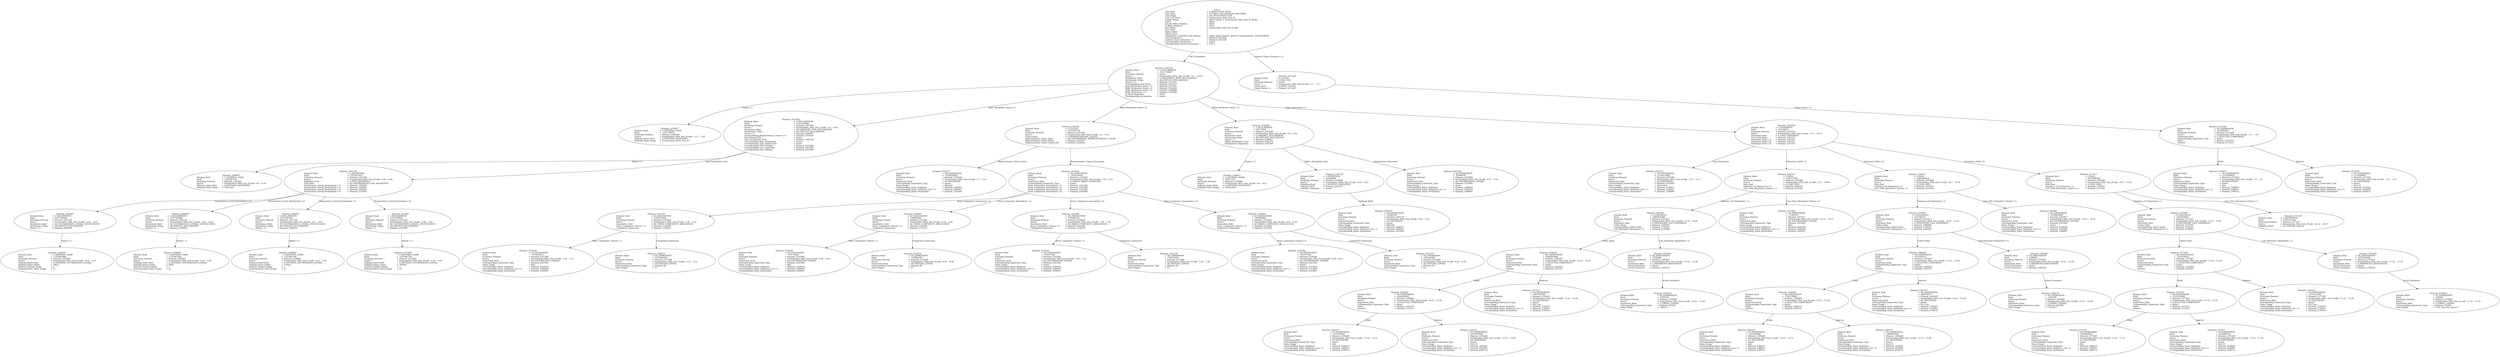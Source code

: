 digraph "enumeration_with_text_io.adt" {
  Unit_2 -> Element_2283106
      [ label=Unit_Declaration ];
  Unit_2 -> Element_2271428
      [ label="Context_Clause_Elements ( 1)" ];
  Unit_2
      [ label=<<TABLE BORDER="0" CELLBORDER="0" CELLSPACING="0" CELLPADDING="0"> 
          <TR><TD COLSPAN="3">Unit_2</TD></TR>
          <TR><TD ALIGN="LEFT">Unit_Kind   </TD><TD> = </TD><TD ALIGN="LEFT">A_PROCEDURE_BODY</TD></TR>
          <TR><TD ALIGN="LEFT">Unit_Class   </TD><TD> = </TD><TD ALIGN="LEFT">A_PUBLIC_DECLARATION_AND_BODY</TD></TR>
          <TR><TD ALIGN="LEFT">Unit_Origin   </TD><TD> = </TD><TD ALIGN="LEFT">AN_APPLICATION_UNIT</TD></TR>
          <TR><TD ALIGN="LEFT">Unit_Full_Name    </TD><TD> = </TD><TD ALIGN="LEFT">Enumeration_With_Text_IO</TD></TR>
          <TR><TD ALIGN="LEFT">Unique_Name   </TD><TD> = </TD><TD ALIGN="LEFT">ASIS Context 1: Enumeration_With_Text_IO (body)</TD></TR>
          <TR><TD ALIGN="LEFT">Exists  </TD><TD> = </TD><TD ALIGN="LEFT">TRUE</TD></TR>
          <TR><TD ALIGN="LEFT">Can_Be_Main_Program     </TD><TD> = </TD><TD ALIGN="LEFT">TRUE</TD></TR>
          <TR><TD ALIGN="LEFT">Is_Body_Required     </TD><TD> = </TD><TD ALIGN="LEFT">TRUE</TD></TR>
          <TR><TD ALIGN="LEFT">Text_Name   </TD><TD> = </TD><TD ALIGN="LEFT">enumeration_with_text_io.adb</TD></TR>
          <TR><TD ALIGN="LEFT">Text_Form   </TD><TD> = </TD><TD ALIGN="LEFT"></TD></TR>
          <TR><TD ALIGN="LEFT">Object_Name   </TD><TD> = </TD><TD ALIGN="LEFT"></TD></TR>
          <TR><TD ALIGN="LEFT">Object_Form   </TD><TD> = </TD><TD ALIGN="LEFT"></TD></TR>
          <TR><TD ALIGN="LEFT">Compilation_Command_Line_Options         </TD><TD> = </TD><TD ALIGN="LEFT">-gnatc -gnatt -gnatws -gnatyN -mtune=generic -march=x86-64</TD></TR>
          <TR><TD ALIGN="LEFT">Unit_Declaration     </TD><TD> = </TD><TD ALIGN="LEFT">Element_2283106</TD></TR>
          <TR><TD ALIGN="LEFT">Context_Clause_Elements ( 1)        </TD><TD> = </TD><TD ALIGN="LEFT">Element_2271428</TD></TR>
          <TR><TD ALIGN="LEFT">Corresponding_Declaration       </TD><TD> = </TD><TD ALIGN="LEFT">(none)</TD></TR>
          <TR><TD ALIGN="LEFT">Corresponding_Parent_Declaration         </TD><TD> = </TD><TD ALIGN="LEFT">Unit_1</TD></TR>
          </TABLE>> ];
  Element_2271428 -> Element_2273265
      [ label="Clause_Name ( 1)" ];
  Element_2271428
      [ label=<<TABLE BORDER="0" CELLBORDER="0" CELLSPACING="0" CELLPADDING="0"> 
          <TR><TD COLSPAN="3">Element_2271428</TD></TR>
          <TR><TD ALIGN="LEFT">Element_Kind    </TD><TD> = </TD><TD ALIGN="LEFT">A_CLAUSE</TD></TR>
          <TR><TD ALIGN="LEFT">Hash  </TD><TD> = </TD><TD ALIGN="LEFT">-2136273915</TD></TR>
          <TR><TD ALIGN="LEFT">Enclosing_Element     </TD><TD> = </TD><TD ALIGN="LEFT">(none)</TD></TR>
          <TR><TD ALIGN="LEFT">Source  </TD><TD> = </TD><TD ALIGN="LEFT">Enumeration_With_Text_IO.adb - 1:1 .. 1:17</TD></TR>
          <TR><TD ALIGN="LEFT">Clause_Kind   </TD><TD> = </TD><TD ALIGN="LEFT">A_WITH_CLAUSE</TD></TR>
          <TR><TD ALIGN="LEFT">Clause_Name ( 1)     </TD><TD> = </TD><TD ALIGN="LEFT">Element_2273265</TD></TR>
          </TABLE>> ];
  Element_2273265 -> Element_2270237
      [ label=Prefix ];
  Element_2273265 -> Element_2272237
      [ label=Selector ];
  Element_2273265
      [ label=<<TABLE BORDER="0" CELLBORDER="0" CELLSPACING="0" CELLPADDING="0"> 
          <TR><TD COLSPAN="3">Element_2273265</TD></TR>
          <TR><TD ALIGN="LEFT">Element_Kind    </TD><TD> = </TD><TD ALIGN="LEFT">AN_EXPRESSION</TD></TR>
          <TR><TD ALIGN="LEFT">Hash  </TD><TD> = </TD><TD ALIGN="LEFT">-2138942971</TD></TR>
          <TR><TD ALIGN="LEFT">Enclosing_Element     </TD><TD> = </TD><TD ALIGN="LEFT">Element_2271428</TD></TR>
          <TR><TD ALIGN="LEFT">Source  </TD><TD> = </TD><TD ALIGN="LEFT">Enumeration_With_Text_IO.adb - 1:6 .. 1:16</TD></TR>
          <TR><TD ALIGN="LEFT">Expression_Kind    </TD><TD> = </TD><TD ALIGN="LEFT">A_SELECTED_COMPONENT</TD></TR>
          <TR><TD ALIGN="LEFT">Corresponding_Expression_Type        </TD><TD> = </TD><TD ALIGN="LEFT">(none)</TD></TR>
          <TR><TD ALIGN="LEFT">Prefix  </TD><TD> = </TD><TD ALIGN="LEFT">Element_2270237</TD></TR>
          <TR><TD ALIGN="LEFT">Selector   </TD><TD> = </TD><TD ALIGN="LEFT">Element_2272237</TD></TR>
          </TABLE>> ];
  Element_2270237
      [ label=<<TABLE BORDER="0" CELLBORDER="0" CELLSPACING="0" CELLPADDING="0"> 
          <TR><TD COLSPAN="3">Element_2270237</TD></TR>
          <TR><TD ALIGN="LEFT">Element_Kind    </TD><TD> = </TD><TD ALIGN="LEFT">AN_EXPRESSION</TD></TR>
          <TR><TD ALIGN="LEFT">Hash  </TD><TD> = </TD><TD ALIGN="LEFT">-2135208955</TD></TR>
          <TR><TD ALIGN="LEFT">Enclosing_Element     </TD><TD> = </TD><TD ALIGN="LEFT">Element_2273265</TD></TR>
          <TR><TD ALIGN="LEFT">Source  </TD><TD> = </TD><TD ALIGN="LEFT">Enumeration_With_Text_IO.adb - 1:6 .. 1:8</TD></TR>
          <TR><TD ALIGN="LEFT">Expression_Kind    </TD><TD> = </TD><TD ALIGN="LEFT">AN_IDENTIFIER</TD></TR>
          <TR><TD ALIGN="LEFT">Corresponding_Expression_Type        </TD><TD> = </TD><TD ALIGN="LEFT">(none)</TD></TR>
          <TR><TD ALIGN="LEFT">Name_Image   </TD><TD> = </TD><TD ALIGN="LEFT">Ada</TD></TR>
          <TR><TD ALIGN="LEFT">Corresponding_Name_Definition        </TD><TD> = </TD><TD ALIGN="LEFT">Element_2386057</TD></TR>
          <TR><TD ALIGN="LEFT">Corresponding_Name_Definition_List ( 1)          </TD><TD> = </TD><TD ALIGN="LEFT">Element_2386057</TD></TR>
          <TR><TD ALIGN="LEFT">Corresponding_Name_Declaration        </TD><TD> = </TD><TD ALIGN="LEFT">Element_2399112</TD></TR>
          </TABLE>> ];
  Element_2272237
      [ label=<<TABLE BORDER="0" CELLBORDER="0" CELLSPACING="0" CELLPADDING="0"> 
          <TR><TD COLSPAN="3">Element_2272237</TD></TR>
          <TR><TD ALIGN="LEFT">Element_Kind    </TD><TD> = </TD><TD ALIGN="LEFT">AN_EXPRESSION</TD></TR>
          <TR><TD ALIGN="LEFT">Hash  </TD><TD> = </TD><TD ALIGN="LEFT">-2135206907</TD></TR>
          <TR><TD ALIGN="LEFT">Enclosing_Element     </TD><TD> = </TD><TD ALIGN="LEFT">Element_2273265</TD></TR>
          <TR><TD ALIGN="LEFT">Source  </TD><TD> = </TD><TD ALIGN="LEFT">Enumeration_With_Text_IO.adb - 1:10 .. 1:16</TD></TR>
          <TR><TD ALIGN="LEFT">Expression_Kind    </TD><TD> = </TD><TD ALIGN="LEFT">AN_IDENTIFIER</TD></TR>
          <TR><TD ALIGN="LEFT">Corresponding_Expression_Type        </TD><TD> = </TD><TD ALIGN="LEFT">(none)</TD></TR>
          <TR><TD ALIGN="LEFT">Name_Image   </TD><TD> = </TD><TD ALIGN="LEFT">Text_IO</TD></TR>
          <TR><TD ALIGN="LEFT">Corresponding_Name_Definition        </TD><TD> = </TD><TD ALIGN="LEFT">Element_2434081</TD></TR>
          <TR><TD ALIGN="LEFT">Corresponding_Name_Definition_List ( 1)          </TD><TD> = </TD><TD ALIGN="LEFT">Element_2434081</TD></TR>
          <TR><TD ALIGN="LEFT">Corresponding_Name_Declaration        </TD><TD> = </TD><TD ALIGN="LEFT">Element_6395112</TD></TR>
          </TABLE>> ];
  Element_2283106 -> Element_2275057
      [ label="Names ( 1)" ];
  Element_2283106 -> Element_2321082
      [ label="Body_Declarative_Items ( 1)" ];
  Element_2283106 -> Element_2324430
      [ label="Body_Declarative_Items ( 2)" ];
  Element_2283106 -> Element_2346090
      [ label="Body_Declarative_Items ( 3)" ];
  Element_2283106 -> Element_2350390
      [ label="Body_Statements ( 1)" ];
  Element_2283106
      [ label=<<TABLE BORDER="0" CELLBORDER="0" CELLSPACING="0" CELLPADDING="0"> 
          <TR><TD COLSPAN="3">Element_2283106</TD></TR>
          <TR><TD ALIGN="LEFT">Element_Kind    </TD><TD> = </TD><TD ALIGN="LEFT">A_DECLARATION</TD></TR>
          <TR><TD ALIGN="LEFT">Hash  </TD><TD> = </TD><TD ALIGN="LEFT"> 1617338497</TD></TR>
          <TR><TD ALIGN="LEFT">Enclosing_Element     </TD><TD> = </TD><TD ALIGN="LEFT">(none)</TD></TR>
          <TR><TD ALIGN="LEFT">Source  </TD><TD> = </TD><TD ALIGN="LEFT">Enumeration_With_Text_IO.adb - 3:1 .. 19:29</TD></TR>
          <TR><TD ALIGN="LEFT">Declaration_Kind     </TD><TD> = </TD><TD ALIGN="LEFT">A_PROCEDURE_BODY_DECLARATION</TD></TR>
          <TR><TD ALIGN="LEFT">Declaration_Origin     </TD><TD> = </TD><TD ALIGN="LEFT">AN_EXPLICIT_DECLARATION</TD></TR>
          <TR><TD ALIGN="LEFT">Names ( 1)   </TD><TD> = </TD><TD ALIGN="LEFT">Element_2275057</TD></TR>
          <TR><TD ALIGN="LEFT">Corresponding_End_Name      </TD><TD> = </TD><TD ALIGN="LEFT">Element_2381237</TD></TR>
          <TR><TD ALIGN="LEFT">Body_Declarative_Items ( 1)       </TD><TD> = </TD><TD ALIGN="LEFT">Element_2321082</TD></TR>
          <TR><TD ALIGN="LEFT">Body_Declarative_Items ( 2)       </TD><TD> = </TD><TD ALIGN="LEFT">Element_2324430</TD></TR>
          <TR><TD ALIGN="LEFT">Body_Declarative_Items ( 3)       </TD><TD> = </TD><TD ALIGN="LEFT">Element_2346090</TD></TR>
          <TR><TD ALIGN="LEFT">Body_Statements ( 1)      </TD><TD> = </TD><TD ALIGN="LEFT">Element_2350390</TD></TR>
          <TR><TD ALIGN="LEFT">Is_Name_Repeated     </TD><TD> = </TD><TD ALIGN="LEFT">TRUE</TD></TR>
          <TR><TD ALIGN="LEFT">Corresponding_Declaration       </TD><TD> = </TD><TD ALIGN="LEFT">(none)</TD></TR>
          </TABLE>> ];
  Element_2275057
      [ label=<<TABLE BORDER="0" CELLBORDER="0" CELLSPACING="0" CELLPADDING="0"> 
          <TR><TD COLSPAN="3">Element_2275057</TD></TR>
          <TR><TD ALIGN="LEFT">Element_Kind    </TD><TD> = </TD><TD ALIGN="LEFT">A_DEFINING_NAME</TD></TR>
          <TR><TD ALIGN="LEFT">Hash  </TD><TD> = </TD><TD ALIGN="LEFT"> 1617139073</TD></TR>
          <TR><TD ALIGN="LEFT">Enclosing_Element     </TD><TD> = </TD><TD ALIGN="LEFT">Element_2283106</TD></TR>
          <TR><TD ALIGN="LEFT">Source  </TD><TD> = </TD><TD ALIGN="LEFT">Enumeration_With_Text_IO.adb - 3:11 .. 3:34</TD></TR>
          <TR><TD ALIGN="LEFT">Defining_Name_Kind     </TD><TD> = </TD><TD ALIGN="LEFT">A_DEFINING_IDENTIFIER</TD></TR>
          <TR><TD ALIGN="LEFT">Defining_Name_Image     </TD><TD> = </TD><TD ALIGN="LEFT">"Enumeration_With_Text_IO"</TD></TR>
          </TABLE>> ];
  Element_2321082 -> Element_2284057
      [ label="Names ( 1)" ];
  Element_2321082 -> Element_2291149
      [ label=Type_Declaration_View ];
  Element_2321082
      [ label=<<TABLE BORDER="0" CELLBORDER="0" CELLSPACING="0" CELLPADDING="0"> 
          <TR><TD COLSPAN="3">Element_2321082</TD></TR>
          <TR><TD ALIGN="LEFT">Element_Kind    </TD><TD> = </TD><TD ALIGN="LEFT">A_DECLARATION</TD></TR>
          <TR><TD ALIGN="LEFT">Hash  </TD><TD> = </TD><TD ALIGN="LEFT">-1337814848</TD></TR>
          <TR><TD ALIGN="LEFT">Enclosing_Element     </TD><TD> = </TD><TD ALIGN="LEFT">Element_2283106</TD></TR>
          <TR><TD ALIGN="LEFT">Source  </TD><TD> = </TD><TD ALIGN="LEFT">Enumeration_With_Text_IO.adb - 4:3 .. 4:45</TD></TR>
          <TR><TD ALIGN="LEFT">Declaration_Kind     </TD><TD> = </TD><TD ALIGN="LEFT">AN_ORDINARY_TYPE_DECLARATION</TD></TR>
          <TR><TD ALIGN="LEFT">Declaration_Origin     </TD><TD> = </TD><TD ALIGN="LEFT">AN_EXPLICIT_DECLARATION</TD></TR>
          <TR><TD ALIGN="LEFT">Names ( 1)   </TD><TD> = </TD><TD ALIGN="LEFT">Element_2284057</TD></TR>
          <TR><TD ALIGN="LEFT">Corresponding_Representation_Clauses ( 1)           </TD><TD> = </TD><TD ALIGN="LEFT">Element_2324430</TD></TR>
          <TR><TD ALIGN="LEFT">Discriminant_Part     </TD><TD> = </TD><TD ALIGN="LEFT">(none)</TD></TR>
          <TR><TD ALIGN="LEFT">Type_Declaration_View      </TD><TD> = </TD><TD ALIGN="LEFT">Element_2291149</TD></TR>
          <TR><TD ALIGN="LEFT">Corresponding_Type_Declaration        </TD><TD> = </TD><TD ALIGN="LEFT">(none)</TD></TR>
          <TR><TD ALIGN="LEFT">Corresponding_Type_Partial_View        </TD><TD> = </TD><TD ALIGN="LEFT">(none)</TD></TR>
          <TR><TD ALIGN="LEFT">Corresponding_First_Subtype       </TD><TD> = </TD><TD ALIGN="LEFT">Element_2321082</TD></TR>
          <TR><TD ALIGN="LEFT">Corresponding_Last_Constraint        </TD><TD> = </TD><TD ALIGN="LEFT">Element_2321082</TD></TR>
          <TR><TD ALIGN="LEFT">Corresponding_Last_Subtype       </TD><TD> = </TD><TD ALIGN="LEFT">Element_2321082</TD></TR>
          </TABLE>> ];
  Element_2284057
      [ label=<<TABLE BORDER="0" CELLBORDER="0" CELLSPACING="0" CELLPADDING="0"> 
          <TR><TD COLSPAN="3">Element_2284057</TD></TR>
          <TR><TD ALIGN="LEFT">Element_Kind    </TD><TD> = </TD><TD ALIGN="LEFT">A_DEFINING_NAME</TD></TR>
          <TR><TD ALIGN="LEFT">Hash  </TD><TD> = </TD><TD ALIGN="LEFT">-1337865728</TD></TR>
          <TR><TD ALIGN="LEFT">Enclosing_Element     </TD><TD> = </TD><TD ALIGN="LEFT">Element_2321082</TD></TR>
          <TR><TD ALIGN="LEFT">Source  </TD><TD> = </TD><TD ALIGN="LEFT">Enumeration_With_Text_IO.adb - 4:8 .. 4:14</TD></TR>
          <TR><TD ALIGN="LEFT">Defining_Name_Kind     </TD><TD> = </TD><TD ALIGN="LEFT">A_DEFINING_IDENTIFIER</TD></TR>
          <TR><TD ALIGN="LEFT">Defining_Name_Image     </TD><TD> = </TD><TD ALIGN="LEFT">"MyColor"</TD></TR>
          </TABLE>> ];
  Element_2291149 -> Element_2292097
      [ label="Enumeration_Literal_Declarations ( 1)" ];
  Element_2291149 -> Element_2299097
      [ label="Enumeration_Literal_Declarations ( 2)" ];
  Element_2291149 -> Element_2306097
      [ label="Enumeration_Literal_Declarations ( 3)" ];
  Element_2291149 -> Element_2313097
      [ label="Enumeration_Literal_Declarations ( 4)" ];
  Element_2291149
      [ label=<<TABLE BORDER="0" CELLBORDER="0" CELLSPACING="0" CELLPADDING="0"> 
          <TR><TD COLSPAN="3">Element_2291149</TD></TR>
          <TR><TD ALIGN="LEFT">Element_Kind    </TD><TD> = </TD><TD ALIGN="LEFT">A_DEFINITION</TD></TR>
          <TR><TD ALIGN="LEFT">Hash  </TD><TD> = </TD><TD ALIGN="LEFT">-1337677632</TD></TR>
          <TR><TD ALIGN="LEFT">Enclosing_Element     </TD><TD> = </TD><TD ALIGN="LEFT">Element_2321082</TD></TR>
          <TR><TD ALIGN="LEFT">Source  </TD><TD> = </TD><TD ALIGN="LEFT">Enumeration_With_Text_IO.adb - 4:19 .. 4:44</TD></TR>
          <TR><TD ALIGN="LEFT">Definition_Kind    </TD><TD> = </TD><TD ALIGN="LEFT">A_TYPE_DEFINITION</TD></TR>
          <TR><TD ALIGN="LEFT">Type_Kind   </TD><TD> = </TD><TD ALIGN="LEFT">AN_ENUMERATION_TYPE_DEFINITION</TD></TR>
          <TR><TD ALIGN="LEFT">Enumeration_Literal_Declarations ( 1)          </TD><TD> = </TD><TD ALIGN="LEFT">Element_2292097</TD></TR>
          <TR><TD ALIGN="LEFT">Enumeration_Literal_Declarations ( 2)          </TD><TD> = </TD><TD ALIGN="LEFT">Element_2299097</TD></TR>
          <TR><TD ALIGN="LEFT">Enumeration_Literal_Declarations ( 3)          </TD><TD> = </TD><TD ALIGN="LEFT">Element_2306097</TD></TR>
          <TR><TD ALIGN="LEFT">Enumeration_Literal_Declarations ( 4)          </TD><TD> = </TD><TD ALIGN="LEFT">Element_2313097</TD></TR>
          </TABLE>> ];
  Element_2292097 -> Element_2292059
      [ label="Names ( 1)" ];
  Element_2292097
      [ label=<<TABLE BORDER="0" CELLBORDER="0" CELLSPACING="0" CELLPADDING="0"> 
          <TR><TD COLSPAN="3">Element_2292097</TD></TR>
          <TR><TD ALIGN="LEFT">Element_Kind    </TD><TD> = </TD><TD ALIGN="LEFT">A_DECLARATION</TD></TR>
          <TR><TD ALIGN="LEFT">Hash  </TD><TD> = </TD><TD ALIGN="LEFT">-1337784064</TD></TR>
          <TR><TD ALIGN="LEFT">Enclosing_Element     </TD><TD> = </TD><TD ALIGN="LEFT">Element_2291149</TD></TR>
          <TR><TD ALIGN="LEFT">Source  </TD><TD> = </TD><TD ALIGN="LEFT">Enumeration_With_Text_IO.adb - 4:20 .. 4:23</TD></TR>
          <TR><TD ALIGN="LEFT">Declaration_Kind     </TD><TD> = </TD><TD ALIGN="LEFT">AN_ENUMERATION_LITERAL_SPECIFICATION</TD></TR>
          <TR><TD ALIGN="LEFT">Declaration_Origin     </TD><TD> = </TD><TD ALIGN="LEFT">AN_EXPLICIT_DECLARATION</TD></TR>
          <TR><TD ALIGN="LEFT">Names ( 1)   </TD><TD> = </TD><TD ALIGN="LEFT">Element_2292059</TD></TR>
          </TABLE>> ];
  Element_2292059
      [ label=<<TABLE BORDER="0" CELLBORDER="0" CELLSPACING="0" CELLPADDING="0"> 
          <TR><TD COLSPAN="3">Element_2292059</TD></TR>
          <TR><TD ALIGN="LEFT">Element_Kind    </TD><TD> = </TD><TD ALIGN="LEFT">A_DEFINING_NAME</TD></TR>
          <TR><TD ALIGN="LEFT">Hash  </TD><TD> = </TD><TD ALIGN="LEFT">-1337861888</TD></TR>
          <TR><TD ALIGN="LEFT">Enclosing_Element     </TD><TD> = </TD><TD ALIGN="LEFT">Element_2292097</TD></TR>
          <TR><TD ALIGN="LEFT">Source  </TD><TD> = </TD><TD ALIGN="LEFT">Enumeration_With_Text_IO.adb - 4:20 .. 4:23</TD></TR>
          <TR><TD ALIGN="LEFT">Defining_Name_Kind     </TD><TD> = </TD><TD ALIGN="LEFT">A_DEFINING_ENUMERATION_LITERAL</TD></TR>
          <TR><TD ALIGN="LEFT">Defining_Name_Image     </TD><TD> = </TD><TD ALIGN="LEFT">"Blue"</TD></TR>
          <TR><TD ALIGN="LEFT">Position_Number_Image      </TD><TD> = </TD><TD ALIGN="LEFT">0</TD></TR>
          <TR><TD ALIGN="LEFT">Representation_Value_Image       </TD><TD> = </TD><TD ALIGN="LEFT">11</TD></TR>
          </TABLE>> ];
  Element_2299097 -> Element_2299059
      [ label="Names ( 1)" ];
  Element_2299097
      [ label=<<TABLE BORDER="0" CELLBORDER="0" CELLSPACING="0" CELLPADDING="0"> 
          <TR><TD COLSPAN="3">Element_2299097</TD></TR>
          <TR><TD ALIGN="LEFT">Element_Kind    </TD><TD> = </TD><TD ALIGN="LEFT">A_DECLARATION</TD></TR>
          <TR><TD ALIGN="LEFT">Hash  </TD><TD> = </TD><TD ALIGN="LEFT">-1337783680</TD></TR>
          <TR><TD ALIGN="LEFT">Enclosing_Element     </TD><TD> = </TD><TD ALIGN="LEFT">Element_2291149</TD></TR>
          <TR><TD ALIGN="LEFT">Source  </TD><TD> = </TD><TD ALIGN="LEFT">Enumeration_With_Text_IO.adb - 4:26 .. 4:28</TD></TR>
          <TR><TD ALIGN="LEFT">Declaration_Kind     </TD><TD> = </TD><TD ALIGN="LEFT">AN_ENUMERATION_LITERAL_SPECIFICATION</TD></TR>
          <TR><TD ALIGN="LEFT">Declaration_Origin     </TD><TD> = </TD><TD ALIGN="LEFT">AN_EXPLICIT_DECLARATION</TD></TR>
          <TR><TD ALIGN="LEFT">Names ( 1)   </TD><TD> = </TD><TD ALIGN="LEFT">Element_2299059</TD></TR>
          </TABLE>> ];
  Element_2299059
      [ label=<<TABLE BORDER="0" CELLBORDER="0" CELLSPACING="0" CELLPADDING="0"> 
          <TR><TD COLSPAN="3">Element_2299059</TD></TR>
          <TR><TD ALIGN="LEFT">Element_Kind    </TD><TD> = </TD><TD ALIGN="LEFT">A_DEFINING_NAME</TD></TR>
          <TR><TD ALIGN="LEFT">Hash  </TD><TD> = </TD><TD ALIGN="LEFT">-1337861504</TD></TR>
          <TR><TD ALIGN="LEFT">Enclosing_Element     </TD><TD> = </TD><TD ALIGN="LEFT">Element_2299097</TD></TR>
          <TR><TD ALIGN="LEFT">Source  </TD><TD> = </TD><TD ALIGN="LEFT">Enumeration_With_Text_IO.adb - 4:26 .. 4:28</TD></TR>
          <TR><TD ALIGN="LEFT">Defining_Name_Kind     </TD><TD> = </TD><TD ALIGN="LEFT">A_DEFINING_ENUMERATION_LITERAL</TD></TR>
          <TR><TD ALIGN="LEFT">Defining_Name_Image     </TD><TD> = </TD><TD ALIGN="LEFT">"Red"</TD></TR>
          <TR><TD ALIGN="LEFT">Position_Number_Image      </TD><TD> = </TD><TD ALIGN="LEFT">1</TD></TR>
          <TR><TD ALIGN="LEFT">Representation_Value_Image       </TD><TD> = </TD><TD ALIGN="LEFT">22</TD></TR>
          </TABLE>> ];
  Element_2306097 -> Element_2306059
      [ label="Names ( 1)" ];
  Element_2306097
      [ label=<<TABLE BORDER="0" CELLBORDER="0" CELLSPACING="0" CELLPADDING="0"> 
          <TR><TD COLSPAN="3">Element_2306097</TD></TR>
          <TR><TD ALIGN="LEFT">Element_Kind    </TD><TD> = </TD><TD ALIGN="LEFT">A_DECLARATION</TD></TR>
          <TR><TD ALIGN="LEFT">Hash  </TD><TD> = </TD><TD ALIGN="LEFT">-1337783360</TD></TR>
          <TR><TD ALIGN="LEFT">Enclosing_Element     </TD><TD> = </TD><TD ALIGN="LEFT">Element_2291149</TD></TR>
          <TR><TD ALIGN="LEFT">Source  </TD><TD> = </TD><TD ALIGN="LEFT">Enumeration_With_Text_IO.adb - 4:31 .. 4:35</TD></TR>
          <TR><TD ALIGN="LEFT">Declaration_Kind     </TD><TD> = </TD><TD ALIGN="LEFT">AN_ENUMERATION_LITERAL_SPECIFICATION</TD></TR>
          <TR><TD ALIGN="LEFT">Declaration_Origin     </TD><TD> = </TD><TD ALIGN="LEFT">AN_EXPLICIT_DECLARATION</TD></TR>
          <TR><TD ALIGN="LEFT">Names ( 1)   </TD><TD> = </TD><TD ALIGN="LEFT">Element_2306059</TD></TR>
          </TABLE>> ];
  Element_2306059
      [ label=<<TABLE BORDER="0" CELLBORDER="0" CELLSPACING="0" CELLPADDING="0"> 
          <TR><TD COLSPAN="3">Element_2306059</TD></TR>
          <TR><TD ALIGN="LEFT">Element_Kind    </TD><TD> = </TD><TD ALIGN="LEFT">A_DEFINING_NAME</TD></TR>
          <TR><TD ALIGN="LEFT">Hash  </TD><TD> = </TD><TD ALIGN="LEFT">-1337861184</TD></TR>
          <TR><TD ALIGN="LEFT">Enclosing_Element     </TD><TD> = </TD><TD ALIGN="LEFT">Element_2306097</TD></TR>
          <TR><TD ALIGN="LEFT">Source  </TD><TD> = </TD><TD ALIGN="LEFT">Enumeration_With_Text_IO.adb - 4:31 .. 4:35</TD></TR>
          <TR><TD ALIGN="LEFT">Defining_Name_Kind     </TD><TD> = </TD><TD ALIGN="LEFT">A_DEFINING_ENUMERATION_LITERAL</TD></TR>
          <TR><TD ALIGN="LEFT">Defining_Name_Image     </TD><TD> = </TD><TD ALIGN="LEFT">"Green"</TD></TR>
          <TR><TD ALIGN="LEFT">Position_Number_Image      </TD><TD> = </TD><TD ALIGN="LEFT">2</TD></TR>
          <TR><TD ALIGN="LEFT">Representation_Value_Image       </TD><TD> = </TD><TD ALIGN="LEFT">33</TD></TR>
          </TABLE>> ];
  Element_2313097 -> Element_2313059
      [ label="Names ( 1)" ];
  Element_2313097
      [ label=<<TABLE BORDER="0" CELLBORDER="0" CELLSPACING="0" CELLPADDING="0"> 
          <TR><TD COLSPAN="3">Element_2313097</TD></TR>
          <TR><TD ALIGN="LEFT">Element_Kind    </TD><TD> = </TD><TD ALIGN="LEFT">A_DECLARATION</TD></TR>
          <TR><TD ALIGN="LEFT">Hash  </TD><TD> = </TD><TD ALIGN="LEFT">-1337783936</TD></TR>
          <TR><TD ALIGN="LEFT">Enclosing_Element     </TD><TD> = </TD><TD ALIGN="LEFT">Element_2291149</TD></TR>
          <TR><TD ALIGN="LEFT">Source  </TD><TD> = </TD><TD ALIGN="LEFT">Enumeration_With_Text_IO.adb - 4:38 .. 4:43</TD></TR>
          <TR><TD ALIGN="LEFT">Declaration_Kind     </TD><TD> = </TD><TD ALIGN="LEFT">AN_ENUMERATION_LITERAL_SPECIFICATION</TD></TR>
          <TR><TD ALIGN="LEFT">Declaration_Origin     </TD><TD> = </TD><TD ALIGN="LEFT">AN_EXPLICIT_DECLARATION</TD></TR>
          <TR><TD ALIGN="LEFT">Names ( 1)   </TD><TD> = </TD><TD ALIGN="LEFT">Element_2313059</TD></TR>
          </TABLE>> ];
  Element_2313059
      [ label=<<TABLE BORDER="0" CELLBORDER="0" CELLSPACING="0" CELLPADDING="0"> 
          <TR><TD COLSPAN="3">Element_2313059</TD></TR>
          <TR><TD ALIGN="LEFT">Element_Kind    </TD><TD> = </TD><TD ALIGN="LEFT">A_DEFINING_NAME</TD></TR>
          <TR><TD ALIGN="LEFT">Hash  </TD><TD> = </TD><TD ALIGN="LEFT">-1337861760</TD></TR>
          <TR><TD ALIGN="LEFT">Enclosing_Element     </TD><TD> = </TD><TD ALIGN="LEFT">Element_2313097</TD></TR>
          <TR><TD ALIGN="LEFT">Source  </TD><TD> = </TD><TD ALIGN="LEFT">Enumeration_With_Text_IO.adb - 4:38 .. 4:43</TD></TR>
          <TR><TD ALIGN="LEFT">Defining_Name_Kind     </TD><TD> = </TD><TD ALIGN="LEFT">A_DEFINING_ENUMERATION_LITERAL</TD></TR>
          <TR><TD ALIGN="LEFT">Defining_Name_Image     </TD><TD> = </TD><TD ALIGN="LEFT">"Yellow"</TD></TR>
          <TR><TD ALIGN="LEFT">Position_Number_Image      </TD><TD> = </TD><TD ALIGN="LEFT">3</TD></TR>
          <TR><TD ALIGN="LEFT">Representation_Value_Image       </TD><TD> = </TD><TD ALIGN="LEFT">44</TD></TR>
          </TABLE>> ];
  Element_2324430 -> Element_2323237
      [ label=Representation_Clause_Name ];
  Element_2324430 -> Element_2326365
      [ label=Representation_Clause_Expression ];
  Element_2324430
      [ label=<<TABLE BORDER="0" CELLBORDER="0" CELLSPACING="0" CELLPADDING="0"> 
          <TR><TD COLSPAN="3">Element_2324430</TD></TR>
          <TR><TD ALIGN="LEFT">Element_Kind    </TD><TD> = </TD><TD ALIGN="LEFT">A_CLAUSE</TD></TR>
          <TR><TD ALIGN="LEFT">Hash  </TD><TD> = </TD><TD ALIGN="LEFT"> 1479194720</TD></TR>
          <TR><TD ALIGN="LEFT">Enclosing_Element     </TD><TD> = </TD><TD ALIGN="LEFT">Element_2283106</TD></TR>
          <TR><TD ALIGN="LEFT">Source  </TD><TD> = </TD><TD ALIGN="LEFT">Enumeration_With_Text_IO.adb - 5:3 .. 8:32</TD></TR>
          <TR><TD ALIGN="LEFT">Clause_Kind   </TD><TD> = </TD><TD ALIGN="LEFT">A_REPRESENTATION_CLAUSE</TD></TR>
          <TR><TD ALIGN="LEFT">Representation_Clause_Kind       </TD><TD> = </TD><TD ALIGN="LEFT">AN_ENUMERATION_REPRESENTATION_CLAUSE</TD></TR>
          <TR><TD ALIGN="LEFT">Representation_Clause_Name       </TD><TD> = </TD><TD ALIGN="LEFT">Element_2323237</TD></TR>
          <TR><TD ALIGN="LEFT">Representation_Clause_Expression         </TD><TD> = </TD><TD ALIGN="LEFT">Element_2326365</TD></TR>
          </TABLE>> ];
  Element_2323237
      [ label=<<TABLE BORDER="0" CELLBORDER="0" CELLSPACING="0" CELLPADDING="0"> 
          <TR><TD COLSPAN="3">Element_2323237</TD></TR>
          <TR><TD ALIGN="LEFT">Element_Kind    </TD><TD> = </TD><TD ALIGN="LEFT">AN_EXPRESSION</TD></TR>
          <TR><TD ALIGN="LEFT">Hash  </TD><TD> = </TD><TD ALIGN="LEFT"> 1479259360</TD></TR>
          <TR><TD ALIGN="LEFT">Enclosing_Element     </TD><TD> = </TD><TD ALIGN="LEFT">Element_2324430</TD></TR>
          <TR><TD ALIGN="LEFT">Source  </TD><TD> = </TD><TD ALIGN="LEFT">Enumeration_With_Text_IO.adb - 5:7 .. 5:13</TD></TR>
          <TR><TD ALIGN="LEFT">Expression_Kind    </TD><TD> = </TD><TD ALIGN="LEFT">AN_IDENTIFIER</TD></TR>
          <TR><TD ALIGN="LEFT">Corresponding_Expression_Type        </TD><TD> = </TD><TD ALIGN="LEFT">(none)</TD></TR>
          <TR><TD ALIGN="LEFT">Name_Image   </TD><TD> = </TD><TD ALIGN="LEFT">MyColor</TD></TR>
          <TR><TD ALIGN="LEFT">Corresponding_Name_Definition        </TD><TD> = </TD><TD ALIGN="LEFT">Element_2284057</TD></TR>
          <TR><TD ALIGN="LEFT">Corresponding_Name_Definition_List ( 1)          </TD><TD> = </TD><TD ALIGN="LEFT">Element_2284057</TD></TR>
          <TR><TD ALIGN="LEFT">Corresponding_Name_Declaration        </TD><TD> = </TD><TD ALIGN="LEFT">Element_2321082</TD></TR>
          </TABLE>> ];
  Element_2326365 -> Element_2327384
      [ label="Array_Component_Associations ( 1)" ];
  Element_2326365 -> Element_2330384
      [ label="Array_Component_Associations ( 2)" ];
  Element_2326365 -> Element_2333384
      [ label="Array_Component_Associations ( 3)" ];
  Element_2326365 -> Element_2336384
      [ label="Array_Component_Associations ( 4)" ];
  Element_2326365
      [ label=<<TABLE BORDER="0" CELLBORDER="0" CELLSPACING="0" CELLPADDING="0"> 
          <TR><TD COLSPAN="3">Element_2326365</TD></TR>
          <TR><TD ALIGN="LEFT">Element_Kind    </TD><TD> = </TD><TD ALIGN="LEFT">AN_EXPRESSION</TD></TR>
          <TR><TD ALIGN="LEFT">Hash  </TD><TD> = </TD><TD ALIGN="LEFT"> 1479128160</TD></TR>
          <TR><TD ALIGN="LEFT">Enclosing_Element     </TD><TD> = </TD><TD ALIGN="LEFT">Element_2324430</TD></TR>
          <TR><TD ALIGN="LEFT">Source  </TD><TD> = </TD><TD ALIGN="LEFT">Enumeration_With_Text_IO.adb - 5:19 .. 8:31</TD></TR>
          <TR><TD ALIGN="LEFT">Expression_Kind    </TD><TD> = </TD><TD ALIGN="LEFT">A_NAMED_ARRAY_AGGREGATE</TD></TR>
          <TR><TD ALIGN="LEFT">Corresponding_Expression_Type        </TD><TD> = </TD><TD ALIGN="LEFT">(none)</TD></TR>
          <TR><TD ALIGN="LEFT">Array_Component_Associations ( 1)         </TD><TD> = </TD><TD ALIGN="LEFT">Element_2327384</TD></TR>
          <TR><TD ALIGN="LEFT">Array_Component_Associations ( 2)         </TD><TD> = </TD><TD ALIGN="LEFT">Element_2330384</TD></TR>
          <TR><TD ALIGN="LEFT">Array_Component_Associations ( 3)         </TD><TD> = </TD><TD ALIGN="LEFT">Element_2333384</TD></TR>
          <TR><TD ALIGN="LEFT">Array_Component_Associations ( 4)         </TD><TD> = </TD><TD ALIGN="LEFT">Element_2336384</TD></TR>
          </TABLE>> ];
  Element_2327384 -> Element_2325260
      [ label="Array_Component_Choices ( 1)" ];
  Element_2327384 -> Element_2328234
      [ label=Component_Expression ];
  Element_2327384
      [ label=<<TABLE BORDER="0" CELLBORDER="0" CELLSPACING="0" CELLPADDING="0"> 
          <TR><TD COLSPAN="3">Element_2327384</TD></TR>
          <TR><TD ALIGN="LEFT">Element_Kind    </TD><TD> = </TD><TD ALIGN="LEFT">AN_ASSOCIATION</TD></TR>
          <TR><TD ALIGN="LEFT">Hash  </TD><TD> = </TD><TD ALIGN="LEFT"> 1479147904</TD></TR>
          <TR><TD ALIGN="LEFT">Enclosing_Element     </TD><TD> = </TD><TD ALIGN="LEFT">Element_2326365</TD></TR>
          <TR><TD ALIGN="LEFT">Source  </TD><TD> = </TD><TD ALIGN="LEFT">Enumeration_With_Text_IO.adb - 5:20 .. 5:32</TD></TR>
          <TR><TD ALIGN="LEFT">Association_Kind     </TD><TD> = </TD><TD ALIGN="LEFT">AN_ARRAY_COMPONENT_ASSOCIATION</TD></TR>
          <TR><TD ALIGN="LEFT">Array_Component_Choices ( 1)        </TD><TD> = </TD><TD ALIGN="LEFT">Element_2325260</TD></TR>
          <TR><TD ALIGN="LEFT">Component_Expression      </TD><TD> = </TD><TD ALIGN="LEFT">Element_2328234</TD></TR>
          </TABLE>> ];
  Element_2325260
      [ label=<<TABLE BORDER="0" CELLBORDER="0" CELLSPACING="0" CELLPADDING="0"> 
          <TR><TD COLSPAN="3">Element_2325260</TD></TR>
          <TR><TD ALIGN="LEFT">Element_Kind    </TD><TD> = </TD><TD ALIGN="LEFT">AN_EXPRESSION</TD></TR>
          <TR><TD ALIGN="LEFT">Hash  </TD><TD> = </TD><TD ALIGN="LEFT"> 1479020672</TD></TR>
          <TR><TD ALIGN="LEFT">Enclosing_Element     </TD><TD> = </TD><TD ALIGN="LEFT">Element_2327384</TD></TR>
          <TR><TD ALIGN="LEFT">Source  </TD><TD> = </TD><TD ALIGN="LEFT">Enumeration_With_Text_IO.adb - 5:20 .. 5:23</TD></TR>
          <TR><TD ALIGN="LEFT">Expression_Kind    </TD><TD> = </TD><TD ALIGN="LEFT">AN_ENUMERATION_LITERAL</TD></TR>
          <TR><TD ALIGN="LEFT">Corresponding_Expression_Type        </TD><TD> = </TD><TD ALIGN="LEFT">Element_2321082</TD></TR>
          <TR><TD ALIGN="LEFT">Name_Image   </TD><TD> = </TD><TD ALIGN="LEFT">Blue</TD></TR>
          <TR><TD ALIGN="LEFT">Corresponding_Name_Definition        </TD><TD> = </TD><TD ALIGN="LEFT">Element_2292059</TD></TR>
          <TR><TD ALIGN="LEFT">Corresponding_Name_Definition_List ( 1)          </TD><TD> = </TD><TD ALIGN="LEFT">Element_2292059</TD></TR>
          <TR><TD ALIGN="LEFT">Corresponding_Name_Declaration        </TD><TD> = </TD><TD ALIGN="LEFT">Element_2292097</TD></TR>
          </TABLE>> ];
  Element_2328234
      [ label=<<TABLE BORDER="0" CELLBORDER="0" CELLSPACING="0" CELLPADDING="0"> 
          <TR><TD COLSPAN="3">Element_2328234</TD></TR>
          <TR><TD ALIGN="LEFT">Element_Kind    </TD><TD> = </TD><TD ALIGN="LEFT">AN_EXPRESSION</TD></TR>
          <TR><TD ALIGN="LEFT">Hash  </TD><TD> = </TD><TD ALIGN="LEFT"> 1479256544</TD></TR>
          <TR><TD ALIGN="LEFT">Enclosing_Element     </TD><TD> = </TD><TD ALIGN="LEFT">Element_2327384</TD></TR>
          <TR><TD ALIGN="LEFT">Source  </TD><TD> = </TD><TD ALIGN="LEFT">Enumeration_With_Text_IO.adb - 5:31 .. 5:32</TD></TR>
          <TR><TD ALIGN="LEFT">Expression_Kind    </TD><TD> = </TD><TD ALIGN="LEFT">AN_INTEGER_LITERAL</TD></TR>
          <TR><TD ALIGN="LEFT">Corresponding_Expression_Type        </TD><TD> = </TD><TD ALIGN="LEFT">Element_82</TD></TR>
          <TR><TD ALIGN="LEFT">Value_Image   </TD><TD> = </TD><TD ALIGN="LEFT">11</TD></TR>
          </TABLE>> ];
  Element_2330384 -> Element_2329260
      [ label="Array_Component_Choices ( 1)" ];
  Element_2330384 -> Element_2331234
      [ label=Component_Expression ];
  Element_2330384
      [ label=<<TABLE BORDER="0" CELLBORDER="0" CELLSPACING="0" CELLPADDING="0"> 
          <TR><TD COLSPAN="3">Element_2330384</TD></TR>
          <TR><TD ALIGN="LEFT">Element_Kind    </TD><TD> = </TD><TD ALIGN="LEFT">AN_ASSOCIATION</TD></TR>
          <TR><TD ALIGN="LEFT">Hash  </TD><TD> = </TD><TD ALIGN="LEFT"> 739836064</TD></TR>
          <TR><TD ALIGN="LEFT">Enclosing_Element     </TD><TD> = </TD><TD ALIGN="LEFT">Element_2326365</TD></TR>
          <TR><TD ALIGN="LEFT">Source  </TD><TD> = </TD><TD ALIGN="LEFT">Enumeration_With_Text_IO.adb - 6:18 .. 6:30</TD></TR>
          <TR><TD ALIGN="LEFT">Association_Kind     </TD><TD> = </TD><TD ALIGN="LEFT">AN_ARRAY_COMPONENT_ASSOCIATION</TD></TR>
          <TR><TD ALIGN="LEFT">Array_Component_Choices ( 1)        </TD><TD> = </TD><TD ALIGN="LEFT">Element_2329260</TD></TR>
          <TR><TD ALIGN="LEFT">Component_Expression      </TD><TD> = </TD><TD ALIGN="LEFT">Element_2331234</TD></TR>
          </TABLE>> ];
  Element_2329260
      [ label=<<TABLE BORDER="0" CELLBORDER="0" CELLSPACING="0" CELLPADDING="0"> 
          <TR><TD COLSPAN="3">Element_2329260</TD></TR>
          <TR><TD ALIGN="LEFT">Element_Kind    </TD><TD> = </TD><TD ALIGN="LEFT">AN_EXPRESSION</TD></TR>
          <TR><TD ALIGN="LEFT">Hash  </TD><TD> = </TD><TD ALIGN="LEFT"> 739772448</TD></TR>
          <TR><TD ALIGN="LEFT">Enclosing_Element     </TD><TD> = </TD><TD ALIGN="LEFT">Element_2330384</TD></TR>
          <TR><TD ALIGN="LEFT">Source  </TD><TD> = </TD><TD ALIGN="LEFT">Enumeration_With_Text_IO.adb - 6:18 .. 6:20</TD></TR>
          <TR><TD ALIGN="LEFT">Expression_Kind    </TD><TD> = </TD><TD ALIGN="LEFT">AN_ENUMERATION_LITERAL</TD></TR>
          <TR><TD ALIGN="LEFT">Corresponding_Expression_Type        </TD><TD> = </TD><TD ALIGN="LEFT">Element_2321082</TD></TR>
          <TR><TD ALIGN="LEFT">Name_Image   </TD><TD> = </TD><TD ALIGN="LEFT">Red</TD></TR>
          <TR><TD ALIGN="LEFT">Corresponding_Name_Definition        </TD><TD> = </TD><TD ALIGN="LEFT">Element_2299059</TD></TR>
          <TR><TD ALIGN="LEFT">Corresponding_Name_Definition_List ( 1)          </TD><TD> = </TD><TD ALIGN="LEFT">Element_2299059</TD></TR>
          <TR><TD ALIGN="LEFT">Corresponding_Name_Declaration        </TD><TD> = </TD><TD ALIGN="LEFT">Element_2299097</TD></TR>
          </TABLE>> ];
  Element_2331234
      [ label=<<TABLE BORDER="0" CELLBORDER="0" CELLSPACING="0" CELLPADDING="0"> 
          <TR><TD COLSPAN="3">Element_2331234</TD></TR>
          <TR><TD ALIGN="LEFT">Element_Kind    </TD><TD> = </TD><TD ALIGN="LEFT">AN_EXPRESSION</TD></TR>
          <TR><TD ALIGN="LEFT">Hash  </TD><TD> = </TD><TD ALIGN="LEFT"> 739890384</TD></TR>
          <TR><TD ALIGN="LEFT">Enclosing_Element     </TD><TD> = </TD><TD ALIGN="LEFT">Element_2330384</TD></TR>
          <TR><TD ALIGN="LEFT">Source  </TD><TD> = </TD><TD ALIGN="LEFT">Enumeration_With_Text_IO.adb - 6:29 .. 6:30</TD></TR>
          <TR><TD ALIGN="LEFT">Expression_Kind    </TD><TD> = </TD><TD ALIGN="LEFT">AN_INTEGER_LITERAL</TD></TR>
          <TR><TD ALIGN="LEFT">Corresponding_Expression_Type        </TD><TD> = </TD><TD ALIGN="LEFT">Element_82</TD></TR>
          <TR><TD ALIGN="LEFT">Value_Image   </TD><TD> = </TD><TD ALIGN="LEFT">22</TD></TR>
          </TABLE>> ];
  Element_2333384 -> Element_2332260
      [ label="Array_Component_Choices ( 1)" ];
  Element_2333384 -> Element_2334234
      [ label=Component_Expression ];
  Element_2333384
      [ label=<<TABLE BORDER="0" CELLBORDER="0" CELLSPACING="0" CELLPADDING="0"> 
          <TR><TD COLSPAN="3">Element_2333384</TD></TR>
          <TR><TD ALIGN="LEFT">Element_Kind    </TD><TD> = </TD><TD ALIGN="LEFT">AN_ASSOCIATION</TD></TR>
          <TR><TD ALIGN="LEFT">Hash  </TD><TD> = </TD><TD ALIGN="LEFT"> 370049104</TD></TR>
          <TR><TD ALIGN="LEFT">Enclosing_Element     </TD><TD> = </TD><TD ALIGN="LEFT">Element_2326365</TD></TR>
          <TR><TD ALIGN="LEFT">Source  </TD><TD> = </TD><TD ALIGN="LEFT">Enumeration_With_Text_IO.adb - 7:18 .. 7:30</TD></TR>
          <TR><TD ALIGN="LEFT">Association_Kind     </TD><TD> = </TD><TD ALIGN="LEFT">AN_ARRAY_COMPONENT_ASSOCIATION</TD></TR>
          <TR><TD ALIGN="LEFT">Array_Component_Choices ( 1)        </TD><TD> = </TD><TD ALIGN="LEFT">Element_2332260</TD></TR>
          <TR><TD ALIGN="LEFT">Component_Expression      </TD><TD> = </TD><TD ALIGN="LEFT">Element_2334234</TD></TR>
          </TABLE>> ];
  Element_2332260
      [ label=<<TABLE BORDER="0" CELLBORDER="0" CELLSPACING="0" CELLPADDING="0"> 
          <TR><TD COLSPAN="3">Element_2332260</TD></TR>
          <TR><TD ALIGN="LEFT">Element_Kind    </TD><TD> = </TD><TD ALIGN="LEFT">AN_EXPRESSION</TD></TR>
          <TR><TD ALIGN="LEFT">Hash  </TD><TD> = </TD><TD ALIGN="LEFT"> 370017296</TD></TR>
          <TR><TD ALIGN="LEFT">Enclosing_Element     </TD><TD> = </TD><TD ALIGN="LEFT">Element_2333384</TD></TR>
          <TR><TD ALIGN="LEFT">Source  </TD><TD> = </TD><TD ALIGN="LEFT">Enumeration_With_Text_IO.adb - 7:18 .. 7:22</TD></TR>
          <TR><TD ALIGN="LEFT">Expression_Kind    </TD><TD> = </TD><TD ALIGN="LEFT">AN_ENUMERATION_LITERAL</TD></TR>
          <TR><TD ALIGN="LEFT">Corresponding_Expression_Type        </TD><TD> = </TD><TD ALIGN="LEFT">Element_2321082</TD></TR>
          <TR><TD ALIGN="LEFT">Name_Image   </TD><TD> = </TD><TD ALIGN="LEFT">Green</TD></TR>
          <TR><TD ALIGN="LEFT">Corresponding_Name_Definition        </TD><TD> = </TD><TD ALIGN="LEFT">Element_2306059</TD></TR>
          <TR><TD ALIGN="LEFT">Corresponding_Name_Definition_List ( 1)          </TD><TD> = </TD><TD ALIGN="LEFT">Element_2306059</TD></TR>
          <TR><TD ALIGN="LEFT">Corresponding_Name_Declaration        </TD><TD> = </TD><TD ALIGN="LEFT">Element_2306097</TD></TR>
          </TABLE>> ];
  Element_2334234
      [ label=<<TABLE BORDER="0" CELLBORDER="0" CELLSPACING="0" CELLPADDING="0"> 
          <TR><TD COLSPAN="3">Element_2334234</TD></TR>
          <TR><TD ALIGN="LEFT">Element_Kind    </TD><TD> = </TD><TD ALIGN="LEFT">AN_EXPRESSION</TD></TR>
          <TR><TD ALIGN="LEFT">Hash  </TD><TD> = </TD><TD ALIGN="LEFT"> 370076264</TD></TR>
          <TR><TD ALIGN="LEFT">Enclosing_Element     </TD><TD> = </TD><TD ALIGN="LEFT">Element_2333384</TD></TR>
          <TR><TD ALIGN="LEFT">Source  </TD><TD> = </TD><TD ALIGN="LEFT">Enumeration_With_Text_IO.adb - 7:29 .. 7:30</TD></TR>
          <TR><TD ALIGN="LEFT">Expression_Kind    </TD><TD> = </TD><TD ALIGN="LEFT">AN_INTEGER_LITERAL</TD></TR>
          <TR><TD ALIGN="LEFT">Corresponding_Expression_Type        </TD><TD> = </TD><TD ALIGN="LEFT">Element_82</TD></TR>
          <TR><TD ALIGN="LEFT">Value_Image   </TD><TD> = </TD><TD ALIGN="LEFT">33</TD></TR>
          </TABLE>> ];
  Element_2336384 -> Element_2335260
      [ label="Array_Component_Choices ( 1)" ];
  Element_2336384 -> Element_2337234
      [ label=Component_Expression ];
  Element_2336384
      [ label=<<TABLE BORDER="0" CELLBORDER="0" CELLSPACING="0" CELLPADDING="0"> 
          <TR><TD COLSPAN="3">Element_2336384</TD></TR>
          <TR><TD ALIGN="LEFT">Element_Kind    </TD><TD> = </TD><TD ALIGN="LEFT">AN_ASSOCIATION</TD></TR>
          <TR><TD ALIGN="LEFT">Hash  </TD><TD> = </TD><TD ALIGN="LEFT"> 185090088</TD></TR>
          <TR><TD ALIGN="LEFT">Enclosing_Element     </TD><TD> = </TD><TD ALIGN="LEFT">Element_2326365</TD></TR>
          <TR><TD ALIGN="LEFT">Source  </TD><TD> = </TD><TD ALIGN="LEFT">Enumeration_With_Text_IO.adb - 8:18 .. 8:30</TD></TR>
          <TR><TD ALIGN="LEFT">Association_Kind     </TD><TD> = </TD><TD ALIGN="LEFT">AN_ARRAY_COMPONENT_ASSOCIATION</TD></TR>
          <TR><TD ALIGN="LEFT">Array_Component_Choices ( 1)        </TD><TD> = </TD><TD ALIGN="LEFT">Element_2335260</TD></TR>
          <TR><TD ALIGN="LEFT">Component_Expression      </TD><TD> = </TD><TD ALIGN="LEFT">Element_2337234</TD></TR>
          </TABLE>> ];
  Element_2335260
      [ label=<<TABLE BORDER="0" CELLBORDER="0" CELLSPACING="0" CELLPADDING="0"> 
          <TR><TD COLSPAN="3">Element_2335260</TD></TR>
          <TR><TD ALIGN="LEFT">Element_Kind    </TD><TD> = </TD><TD ALIGN="LEFT">AN_EXPRESSION</TD></TR>
          <TR><TD ALIGN="LEFT">Hash  </TD><TD> = </TD><TD ALIGN="LEFT"> 185074184</TD></TR>
          <TR><TD ALIGN="LEFT">Enclosing_Element     </TD><TD> = </TD><TD ALIGN="LEFT">Element_2336384</TD></TR>
          <TR><TD ALIGN="LEFT">Source  </TD><TD> = </TD><TD ALIGN="LEFT">Enumeration_With_Text_IO.adb - 8:18 .. 8:23</TD></TR>
          <TR><TD ALIGN="LEFT">Expression_Kind    </TD><TD> = </TD><TD ALIGN="LEFT">AN_ENUMERATION_LITERAL</TD></TR>
          <TR><TD ALIGN="LEFT">Corresponding_Expression_Type        </TD><TD> = </TD><TD ALIGN="LEFT">Element_2321082</TD></TR>
          <TR><TD ALIGN="LEFT">Name_Image   </TD><TD> = </TD><TD ALIGN="LEFT">Yellow</TD></TR>
          <TR><TD ALIGN="LEFT">Corresponding_Name_Definition        </TD><TD> = </TD><TD ALIGN="LEFT">Element_2313059</TD></TR>
          <TR><TD ALIGN="LEFT">Corresponding_Name_Definition_List ( 1)          </TD><TD> = </TD><TD ALIGN="LEFT">Element_2313059</TD></TR>
          <TR><TD ALIGN="LEFT">Corresponding_Name_Declaration        </TD><TD> = </TD><TD ALIGN="LEFT">Element_2313097</TD></TR>
          </TABLE>> ];
  Element_2337234
      [ label=<<TABLE BORDER="0" CELLBORDER="0" CELLSPACING="0" CELLPADDING="0"> 
          <TR><TD COLSPAN="3">Element_2337234</TD></TR>
          <TR><TD ALIGN="LEFT">Element_Kind    </TD><TD> = </TD><TD ALIGN="LEFT">AN_EXPRESSION</TD></TR>
          <TR><TD ALIGN="LEFT">Hash  </TD><TD> = </TD><TD ALIGN="LEFT"> 185103668</TD></TR>
          <TR><TD ALIGN="LEFT">Enclosing_Element     </TD><TD> = </TD><TD ALIGN="LEFT">Element_2336384</TD></TR>
          <TR><TD ALIGN="LEFT">Source  </TD><TD> = </TD><TD ALIGN="LEFT">Enumeration_With_Text_IO.adb - 8:29 .. 8:30</TD></TR>
          <TR><TD ALIGN="LEFT">Expression_Kind    </TD><TD> = </TD><TD ALIGN="LEFT">AN_INTEGER_LITERAL</TD></TR>
          <TR><TD ALIGN="LEFT">Corresponding_Expression_Type        </TD><TD> = </TD><TD ALIGN="LEFT">Element_82</TD></TR>
          <TR><TD ALIGN="LEFT">Value_Image   </TD><TD> = </TD><TD ALIGN="LEFT">44</TD></TR>
          </TABLE>> ];
  Element_2346090 -> Element_2338057
      [ label="Names ( 1)" ];
  Element_2346090 -> Element_2345176
      [ label=Object_Declaration_View ];
  Element_2346090 -> Element_2347260
      [ label=Initialization_Expression ];
  Element_2346090
      [ label=<<TABLE BORDER="0" CELLBORDER="0" CELLSPACING="0" CELLPADDING="0"> 
          <TR><TD COLSPAN="3">Element_2346090</TD></TR>
          <TR><TD ALIGN="LEFT">Element_Kind    </TD><TD> = </TD><TD ALIGN="LEFT">A_DECLARATION</TD></TR>
          <TR><TD ALIGN="LEFT">Hash  </TD><TD> = </TD><TD ALIGN="LEFT"> 92575368</TD></TR>
          <TR><TD ALIGN="LEFT">Enclosing_Element     </TD><TD> = </TD><TD ALIGN="LEFT">Element_2283106</TD></TR>
          <TR><TD ALIGN="LEFT">Source  </TD><TD> = </TD><TD ALIGN="LEFT">Enumeration_With_Text_IO.adb - 9:4 .. 9:32</TD></TR>
          <TR><TD ALIGN="LEFT">Declaration_Kind     </TD><TD> = </TD><TD ALIGN="LEFT">A_VARIABLE_DECLARATION</TD></TR>
          <TR><TD ALIGN="LEFT">Declaration_Origin     </TD><TD> = </TD><TD ALIGN="LEFT">AN_EXPLICIT_DECLARATION</TD></TR>
          <TR><TD ALIGN="LEFT">Names ( 1)   </TD><TD> = </TD><TD ALIGN="LEFT">Element_2338057</TD></TR>
          <TR><TD ALIGN="LEFT">Object_Declaration_View      </TD><TD> = </TD><TD ALIGN="LEFT">Element_2345176</TD></TR>
          <TR><TD ALIGN="LEFT">Initialization_Expression       </TD><TD> = </TD><TD ALIGN="LEFT">Element_2347260</TD></TR>
          </TABLE>> ];
  Element_2338057
      [ label=<<TABLE BORDER="0" CELLBORDER="0" CELLSPACING="0" CELLPADDING="0"> 
          <TR><TD COLSPAN="3">Element_2338057</TD></TR>
          <TR><TD ALIGN="LEFT">Element_Kind    </TD><TD> = </TD><TD ALIGN="LEFT">A_DEFINING_NAME</TD></TR>
          <TR><TD ALIGN="LEFT">Hash  </TD><TD> = </TD><TD ALIGN="LEFT"> 92573256</TD></TR>
          <TR><TD ALIGN="LEFT">Enclosing_Element     </TD><TD> = </TD><TD ALIGN="LEFT">Element_2346090</TD></TR>
          <TR><TD ALIGN="LEFT">Source  </TD><TD> = </TD><TD ALIGN="LEFT">Enumeration_With_Text_IO.adb - 9:4 .. 9:12</TD></TR>
          <TR><TD ALIGN="LEFT">Defining_Name_Kind     </TD><TD> = </TD><TD ALIGN="LEFT">A_DEFINING_IDENTIFIER</TD></TR>
          <TR><TD ALIGN="LEFT">Defining_Name_Image     </TD><TD> = </TD><TD ALIGN="LEFT">"Somecolor"</TD></TR>
          </TABLE>> ];
  Element_2345176 -> Element_2345237
      [ label=Subtype_Mark ];
  Element_2345176
      [ label=<<TABLE BORDER="0" CELLBORDER="0" CELLSPACING="0" CELLPADDING="0"> 
          <TR><TD COLSPAN="3">Element_2345176</TD></TR>
          <TR><TD ALIGN="LEFT">Element_Kind    </TD><TD> = </TD><TD ALIGN="LEFT">A_DEFINITION</TD></TR>
          <TR><TD ALIGN="LEFT">Hash  </TD><TD> = </TD><TD ALIGN="LEFT"> 92580864</TD></TR>
          <TR><TD ALIGN="LEFT">Enclosing_Element     </TD><TD> = </TD><TD ALIGN="LEFT">Element_2346090</TD></TR>
          <TR><TD ALIGN="LEFT">Source  </TD><TD> = </TD><TD ALIGN="LEFT">Enumeration_With_Text_IO.adb - 9:16 .. 9:22</TD></TR>
          <TR><TD ALIGN="LEFT">Definition_Kind    </TD><TD> = </TD><TD ALIGN="LEFT">A_SUBTYPE_INDICATION</TD></TR>
          <TR><TD ALIGN="LEFT">Subtype_Mark    </TD><TD> = </TD><TD ALIGN="LEFT">Element_2345237</TD></TR>
          <TR><TD ALIGN="LEFT">Subtype_Constraint     </TD><TD> = </TD><TD ALIGN="LEFT">(none)</TD></TR>
          </TABLE>> ];
  Element_2345237
      [ label=<<TABLE BORDER="0" CELLBORDER="0" CELLSPACING="0" CELLPADDING="0"> 
          <TR><TD COLSPAN="3">Element_2345237</TD></TR>
          <TR><TD ALIGN="LEFT">Element_Kind    </TD><TD> = </TD><TD ALIGN="LEFT">AN_EXPRESSION</TD></TR>
          <TR><TD ALIGN="LEFT">Hash  </TD><TD> = </TD><TD ALIGN="LEFT"> 92584768</TD></TR>
          <TR><TD ALIGN="LEFT">Enclosing_Element     </TD><TD> = </TD><TD ALIGN="LEFT">Element_2345176</TD></TR>
          <TR><TD ALIGN="LEFT">Source  </TD><TD> = </TD><TD ALIGN="LEFT">Enumeration_With_Text_IO.adb - 9:16 .. 9:22</TD></TR>
          <TR><TD ALIGN="LEFT">Expression_Kind    </TD><TD> = </TD><TD ALIGN="LEFT">AN_IDENTIFIER</TD></TR>
          <TR><TD ALIGN="LEFT">Corresponding_Expression_Type        </TD><TD> = </TD><TD ALIGN="LEFT">(none)</TD></TR>
          <TR><TD ALIGN="LEFT">Name_Image   </TD><TD> = </TD><TD ALIGN="LEFT">MyColor</TD></TR>
          <TR><TD ALIGN="LEFT">Corresponding_Name_Definition        </TD><TD> = </TD><TD ALIGN="LEFT">Element_2284057</TD></TR>
          <TR><TD ALIGN="LEFT">Corresponding_Name_Definition_List ( 1)          </TD><TD> = </TD><TD ALIGN="LEFT">Element_2284057</TD></TR>
          <TR><TD ALIGN="LEFT">Corresponding_Name_Declaration        </TD><TD> = </TD><TD ALIGN="LEFT">Element_2321082</TD></TR>
          </TABLE>> ];
  Element_2347260
      [ label=<<TABLE BORDER="0" CELLBORDER="0" CELLSPACING="0" CELLPADDING="0"> 
          <TR><TD COLSPAN="3">Element_2347260</TD></TR>
          <TR><TD ALIGN="LEFT">Element_Kind    </TD><TD> = </TD><TD ALIGN="LEFT">AN_EXPRESSION</TD></TR>
          <TR><TD ALIGN="LEFT">Hash  </TD><TD> = </TD><TD ALIGN="LEFT"> 92569878</TD></TR>
          <TR><TD ALIGN="LEFT">Enclosing_Element     </TD><TD> = </TD><TD ALIGN="LEFT">Element_2346090</TD></TR>
          <TR><TD ALIGN="LEFT">Source  </TD><TD> = </TD><TD ALIGN="LEFT">Enumeration_With_Text_IO.adb - 9:27 .. 9:31</TD></TR>
          <TR><TD ALIGN="LEFT">Expression_Kind    </TD><TD> = </TD><TD ALIGN="LEFT">AN_ENUMERATION_LITERAL</TD></TR>
          <TR><TD ALIGN="LEFT">Corresponding_Expression_Type        </TD><TD> = </TD><TD ALIGN="LEFT">Element_2321082</TD></TR>
          <TR><TD ALIGN="LEFT">Name_Image   </TD><TD> = </TD><TD ALIGN="LEFT">Green</TD></TR>
          <TR><TD ALIGN="LEFT">Corresponding_Name_Definition        </TD><TD> = </TD><TD ALIGN="LEFT">Element_2306059</TD></TR>
          <TR><TD ALIGN="LEFT">Corresponding_Name_Definition_List ( 1)          </TD><TD> = </TD><TD ALIGN="LEFT">Element_2306059</TD></TR>
          <TR><TD ALIGN="LEFT">Corresponding_Name_Declaration        </TD><TD> = </TD><TD ALIGN="LEFT">Element_2306097</TD></TR>
          </TABLE>> ];
  Element_2350390 -> Element_2351237
      [ label=Case_Expression ];
  Element_2350390 -> Element_2352417
      [ label="Statement_Paths ( 1)" ];
  Element_2350390 -> Element_2362417
      [ label="Statement_Paths ( 2)" ];
  Element_2350390 -> Element_2371417
      [ label="Statement_Paths ( 3)" ];
  Element_2350390
      [ label=<<TABLE BORDER="0" CELLBORDER="0" CELLSPACING="0" CELLPADDING="0"> 
          <TR><TD COLSPAN="3">Element_2350390</TD></TR>
          <TR><TD ALIGN="LEFT">Element_Kind    </TD><TD> = </TD><TD ALIGN="LEFT">A_STATEMENT</TD></TR>
          <TR><TD ALIGN="LEFT">Hash  </TD><TD> = </TD><TD ALIGN="LEFT"> 23160930</TD></TR>
          <TR><TD ALIGN="LEFT">Enclosing_Element     </TD><TD> = </TD><TD ALIGN="LEFT">Element_2283106</TD></TR>
          <TR><TD ALIGN="LEFT">Source  </TD><TD> = </TD><TD ALIGN="LEFT">Enumeration_With_Text_IO.adb - 11:4 .. 18:12</TD></TR>
          <TR><TD ALIGN="LEFT">Statement_Kind    </TD><TD> = </TD><TD ALIGN="LEFT">A_CASE_STATEMENT</TD></TR>
          <TR><TD ALIGN="LEFT">Case_Expression    </TD><TD> = </TD><TD ALIGN="LEFT">Element_2351237</TD></TR>
          <TR><TD ALIGN="LEFT">Statement_Paths ( 1)      </TD><TD> = </TD><TD ALIGN="LEFT">Element_2352417</TD></TR>
          <TR><TD ALIGN="LEFT">Statement_Paths ( 2)      </TD><TD> = </TD><TD ALIGN="LEFT">Element_2362417</TD></TR>
          <TR><TD ALIGN="LEFT">Statement_Paths ( 3)      </TD><TD> = </TD><TD ALIGN="LEFT">Element_2371417</TD></TR>
          </TABLE>> ];
  Element_2351237
      [ label=<<TABLE BORDER="0" CELLBORDER="0" CELLSPACING="0" CELLPADDING="0"> 
          <TR><TD COLSPAN="3">Element_2351237</TD></TR>
          <TR><TD ALIGN="LEFT">Element_Kind    </TD><TD> = </TD><TD ALIGN="LEFT">AN_EXPRESSION</TD></TR>
          <TR><TD ALIGN="LEFT">Hash  </TD><TD> = </TD><TD ALIGN="LEFT">-2124321068</TD></TR>
          <TR><TD ALIGN="LEFT">Enclosing_Element     </TD><TD> = </TD><TD ALIGN="LEFT">Element_2350390</TD></TR>
          <TR><TD ALIGN="LEFT">Source  </TD><TD> = </TD><TD ALIGN="LEFT">Enumeration_With_Text_IO.adb - 11:9 .. 11:17</TD></TR>
          <TR><TD ALIGN="LEFT">Expression_Kind    </TD><TD> = </TD><TD ALIGN="LEFT">AN_IDENTIFIER</TD></TR>
          <TR><TD ALIGN="LEFT">Corresponding_Expression_Type        </TD><TD> = </TD><TD ALIGN="LEFT">Element_2321082</TD></TR>
          <TR><TD ALIGN="LEFT">Name_Image   </TD><TD> = </TD><TD ALIGN="LEFT">Somecolor</TD></TR>
          <TR><TD ALIGN="LEFT">Corresponding_Name_Definition        </TD><TD> = </TD><TD ALIGN="LEFT">Element_2338057</TD></TR>
          <TR><TD ALIGN="LEFT">Corresponding_Name_Definition_List ( 1)          </TD><TD> = </TD><TD ALIGN="LEFT">Element_2338057</TD></TR>
          <TR><TD ALIGN="LEFT">Corresponding_Name_Declaration        </TD><TD> = </TD><TD ALIGN="LEFT">Element_2346090</TD></TR>
          </TABLE>> ];
  Element_2352417 -> Element_2360397
      [ label="Sequence_Of_Statements ( 1)" ];
  Element_2352417 -> Element_2353260
      [ label="Case_Path_Alternative_Choices ( 1)" ];
  Element_2352417
      [ label=<<TABLE BORDER="0" CELLBORDER="0" CELLSPACING="0" CELLPADDING="0"> 
          <TR><TD COLSPAN="3">Element_2352417</TD></TR>
          <TR><TD ALIGN="LEFT">Element_Kind    </TD><TD> = </TD><TD ALIGN="LEFT">A_PATH</TD></TR>
          <TR><TD ALIGN="LEFT">Hash  </TD><TD> = </TD><TD ALIGN="LEFT">-1062157047</TD></TR>
          <TR><TD ALIGN="LEFT">Enclosing_Element     </TD><TD> = </TD><TD ALIGN="LEFT">Element_2350390</TD></TR>
          <TR><TD ALIGN="LEFT">Source  </TD><TD> = </TD><TD ALIGN="LEFT">Enumeration_With_Text_IO.adb - 12:7 .. 13:40</TD></TR>
          <TR><TD ALIGN="LEFT">Path_Kind   </TD><TD> = </TD><TD ALIGN="LEFT">A_CASE_PATH</TD></TR>
          <TR><TD ALIGN="LEFT">Sequence_Of_Statements ( 1)       </TD><TD> = </TD><TD ALIGN="LEFT">Element_2360397</TD></TR>
          <TR><TD ALIGN="LEFT">Case_Path_Alternative_Choices ( 1)         </TD><TD> = </TD><TD ALIGN="LEFT">Element_2353260</TD></TR>
          </TABLE>> ];
  Element_2353260
      [ label=<<TABLE BORDER="0" CELLBORDER="0" CELLSPACING="0" CELLPADDING="0"> 
          <TR><TD COLSPAN="3">Element_2353260</TD></TR>
          <TR><TD ALIGN="LEFT">Element_Kind    </TD><TD> = </TD><TD ALIGN="LEFT">AN_EXPRESSION</TD></TR>
          <TR><TD ALIGN="LEFT">Hash  </TD><TD> = </TD><TD ALIGN="LEFT"> 11583523</TD></TR>
          <TR><TD ALIGN="LEFT">Enclosing_Element     </TD><TD> = </TD><TD ALIGN="LEFT">Element_2352417</TD></TR>
          <TR><TD ALIGN="LEFT">Source  </TD><TD> = </TD><TD ALIGN="LEFT">Enumeration_With_Text_IO.adb - 12:12 .. 12:15</TD></TR>
          <TR><TD ALIGN="LEFT">Expression_Kind    </TD><TD> = </TD><TD ALIGN="LEFT">AN_ENUMERATION_LITERAL</TD></TR>
          <TR><TD ALIGN="LEFT">Corresponding_Expression_Type        </TD><TD> = </TD><TD ALIGN="LEFT">Element_2321082</TD></TR>
          <TR><TD ALIGN="LEFT">Name_Image   </TD><TD> = </TD><TD ALIGN="LEFT">Blue</TD></TR>
          <TR><TD ALIGN="LEFT">Corresponding_Name_Definition        </TD><TD> = </TD><TD ALIGN="LEFT">Element_2292059</TD></TR>
          <TR><TD ALIGN="LEFT">Corresponding_Name_Definition_List ( 1)          </TD><TD> = </TD><TD ALIGN="LEFT">Element_2292059</TD></TR>
          <TR><TD ALIGN="LEFT">Corresponding_Name_Declaration        </TD><TD> = </TD><TD ALIGN="LEFT">Element_2292097</TD></TR>
          </TABLE>> ];
  Element_2360397 -> Element_2358265
      [ label=Called_Name ];
  Element_2360397 -> Element_2359385
      [ label="Call_Statement_Parameters ( 1)" ];
  Element_2360397
      [ label=<<TABLE BORDER="0" CELLBORDER="0" CELLSPACING="0" CELLPADDING="0"> 
          <TR><TD COLSPAN="3">Element_2360397</TD></TR>
          <TR><TD ALIGN="LEFT">Element_Kind    </TD><TD> = </TD><TD ALIGN="LEFT">A_STATEMENT</TD></TR>
          <TR><TD ALIGN="LEFT">Hash  </TD><TD> = </TD><TD ALIGN="LEFT">-1604818380</TD></TR>
          <TR><TD ALIGN="LEFT">Enclosing_Element     </TD><TD> = </TD><TD ALIGN="LEFT">Element_2352417</TD></TR>
          <TR><TD ALIGN="LEFT">Source  </TD><TD> = </TD><TD ALIGN="LEFT">Enumeration_With_Text_IO.adb - 13:10 .. 13:40</TD></TR>
          <TR><TD ALIGN="LEFT">Statement_Kind    </TD><TD> = </TD><TD ALIGN="LEFT">A_PROCEDURE_CALL_STATEMENT</TD></TR>
          <TR><TD ALIGN="LEFT">Called_Name   </TD><TD> = </TD><TD ALIGN="LEFT">Element_2358265</TD></TR>
          <TR><TD ALIGN="LEFT">Corresponding_Called_Entity       </TD><TD> = </TD><TD ALIGN="LEFT">Element_5738103</TD></TR>
          <TR><TD ALIGN="LEFT">Call_Statement_Parameters ( 1)        </TD><TD> = </TD><TD ALIGN="LEFT">Element_2359385</TD></TR>
          </TABLE>> ];
  Element_2358265 -> Element_2356265
      [ label=Prefix ];
  Element_2358265 -> Element_2357237
      [ label=Selector ];
  Element_2358265
      [ label=<<TABLE BORDER="0" CELLBORDER="0" CELLSPACING="0" CELLPADDING="0"> 
          <TR><TD COLSPAN="3">Element_2358265</TD></TR>
          <TR><TD ALIGN="LEFT">Element_Kind    </TD><TD> = </TD><TD ALIGN="LEFT">AN_EXPRESSION</TD></TR>
          <TR><TD ALIGN="LEFT">Hash  </TD><TD> = </TD><TD ALIGN="LEFT">-1604818908</TD></TR>
          <TR><TD ALIGN="LEFT">Enclosing_Element     </TD><TD> = </TD><TD ALIGN="LEFT">Element_2360397</TD></TR>
          <TR><TD ALIGN="LEFT">Source  </TD><TD> = </TD><TD ALIGN="LEFT">Enumeration_With_Text_IO.adb - 13:10 .. 13:29</TD></TR>
          <TR><TD ALIGN="LEFT">Expression_Kind    </TD><TD> = </TD><TD ALIGN="LEFT">A_SELECTED_COMPONENT</TD></TR>
          <TR><TD ALIGN="LEFT">Corresponding_Expression_Type        </TD><TD> = </TD><TD ALIGN="LEFT">(none)</TD></TR>
          <TR><TD ALIGN="LEFT">Prefix  </TD><TD> = </TD><TD ALIGN="LEFT">Element_2356265</TD></TR>
          <TR><TD ALIGN="LEFT">Selector   </TD><TD> = </TD><TD ALIGN="LEFT">Element_2357237</TD></TR>
          </TABLE>> ];
  Element_2356265 -> Element_2354237
      [ label=Prefix ];
  Element_2356265 -> Element_2355237
      [ label=Selector ];
  Element_2356265
      [ label=<<TABLE BORDER="0" CELLBORDER="0" CELLSPACING="0" CELLPADDING="0"> 
          <TR><TD COLSPAN="3">Element_2356265</TD></TR>
          <TR><TD ALIGN="LEFT">Element_Kind    </TD><TD> = </TD><TD ALIGN="LEFT">AN_EXPRESSION</TD></TR>
          <TR><TD ALIGN="LEFT">Hash  </TD><TD> = </TD><TD ALIGN="LEFT">-1604818907</TD></TR>
          <TR><TD ALIGN="LEFT">Enclosing_Element     </TD><TD> = </TD><TD ALIGN="LEFT">Element_2358265</TD></TR>
          <TR><TD ALIGN="LEFT">Source  </TD><TD> = </TD><TD ALIGN="LEFT">Enumeration_With_Text_IO.adb - 13:10 .. 13:20</TD></TR>
          <TR><TD ALIGN="LEFT">Expression_Kind    </TD><TD> = </TD><TD ALIGN="LEFT">A_SELECTED_COMPONENT</TD></TR>
          <TR><TD ALIGN="LEFT">Corresponding_Expression_Type        </TD><TD> = </TD><TD ALIGN="LEFT">(none)</TD></TR>
          <TR><TD ALIGN="LEFT">Prefix  </TD><TD> = </TD><TD ALIGN="LEFT">Element_2354237</TD></TR>
          <TR><TD ALIGN="LEFT">Selector   </TD><TD> = </TD><TD ALIGN="LEFT">Element_2355237</TD></TR>
          </TABLE>> ];
  Element_2354237
      [ label=<<TABLE BORDER="0" CELLBORDER="0" CELLSPACING="0" CELLPADDING="0"> 
          <TR><TD COLSPAN="3">Element_2354237</TD></TR>
          <TR><TD ALIGN="LEFT">Element_Kind    </TD><TD> = </TD><TD ALIGN="LEFT">AN_EXPRESSION</TD></TR>
          <TR><TD ALIGN="LEFT">Hash  </TD><TD> = </TD><TD ALIGN="LEFT"> 1079536565</TD></TR>
          <TR><TD ALIGN="LEFT">Enclosing_Element     </TD><TD> = </TD><TD ALIGN="LEFT">Element_2356265</TD></TR>
          <TR><TD ALIGN="LEFT">Source  </TD><TD> = </TD><TD ALIGN="LEFT">Enumeration_With_Text_IO.adb - 13:10 .. 13:12</TD></TR>
          <TR><TD ALIGN="LEFT">Expression_Kind    </TD><TD> = </TD><TD ALIGN="LEFT">AN_IDENTIFIER</TD></TR>
          <TR><TD ALIGN="LEFT">Corresponding_Expression_Type        </TD><TD> = </TD><TD ALIGN="LEFT">(none)</TD></TR>
          <TR><TD ALIGN="LEFT">Name_Image   </TD><TD> = </TD><TD ALIGN="LEFT">Ada</TD></TR>
          <TR><TD ALIGN="LEFT">Corresponding_Name_Definition        </TD><TD> = </TD><TD ALIGN="LEFT">Element_2386057</TD></TR>
          <TR><TD ALIGN="LEFT">Corresponding_Name_Definition_List ( 1)          </TD><TD> = </TD><TD ALIGN="LEFT">Element_2386057</TD></TR>
          <TR><TD ALIGN="LEFT">Corresponding_Name_Declaration        </TD><TD> = </TD><TD ALIGN="LEFT">Element_2399112</TD></TR>
          </TABLE>> ];
  Element_2355237
      [ label=<<TABLE BORDER="0" CELLBORDER="0" CELLSPACING="0" CELLPADDING="0"> 
          <TR><TD COLSPAN="3">Element_2355237</TD></TR>
          <TR><TD ALIGN="LEFT">Element_Kind    </TD><TD> = </TD><TD ALIGN="LEFT">AN_EXPRESSION</TD></TR>
          <TR><TD ALIGN="LEFT">Hash  </TD><TD> = </TD><TD ALIGN="LEFT">-1067947083</TD></TR>
          <TR><TD ALIGN="LEFT">Enclosing_Element     </TD><TD> = </TD><TD ALIGN="LEFT">Element_2356265</TD></TR>
          <TR><TD ALIGN="LEFT">Source  </TD><TD> = </TD><TD ALIGN="LEFT">Enumeration_With_Text_IO.adb - 13:14 .. 13:20</TD></TR>
          <TR><TD ALIGN="LEFT">Expression_Kind    </TD><TD> = </TD><TD ALIGN="LEFT">AN_IDENTIFIER</TD></TR>
          <TR><TD ALIGN="LEFT">Corresponding_Expression_Type        </TD><TD> = </TD><TD ALIGN="LEFT">(none)</TD></TR>
          <TR><TD ALIGN="LEFT">Name_Image   </TD><TD> = </TD><TD ALIGN="LEFT">Text_IO</TD></TR>
          <TR><TD ALIGN="LEFT">Corresponding_Name_Definition        </TD><TD> = </TD><TD ALIGN="LEFT">Element_2434081</TD></TR>
          <TR><TD ALIGN="LEFT">Corresponding_Name_Definition_List ( 1)          </TD><TD> = </TD><TD ALIGN="LEFT">Element_2434081</TD></TR>
          <TR><TD ALIGN="LEFT">Corresponding_Name_Declaration        </TD><TD> = </TD><TD ALIGN="LEFT">Element_6395112</TD></TR>
          </TABLE>> ];
  Element_2357237
      [ label=<<TABLE BORDER="0" CELLBORDER="0" CELLSPACING="0" CELLPADDING="0"> 
          <TR><TD COLSPAN="3">Element_2357237</TD></TR>
          <TR><TD ALIGN="LEFT">Element_Kind    </TD><TD> = </TD><TD ALIGN="LEFT">AN_EXPRESSION</TD></TR>
          <TR><TD ALIGN="LEFT">Hash  </TD><TD> = </TD><TD ALIGN="LEFT">-1067947084</TD></TR>
          <TR><TD ALIGN="LEFT">Enclosing_Element     </TD><TD> = </TD><TD ALIGN="LEFT">Element_2358265</TD></TR>
          <TR><TD ALIGN="LEFT">Source  </TD><TD> = </TD><TD ALIGN="LEFT">Enumeration_With_Text_IO.adb - 13:22 .. 13:29</TD></TR>
          <TR><TD ALIGN="LEFT">Expression_Kind    </TD><TD> = </TD><TD ALIGN="LEFT">AN_IDENTIFIER</TD></TR>
          <TR><TD ALIGN="LEFT">Corresponding_Expression_Type        </TD><TD> = </TD><TD ALIGN="LEFT">(none)</TD></TR>
          <TR><TD ALIGN="LEFT">Name_Image   </TD><TD> = </TD><TD ALIGN="LEFT">Put_Line</TD></TR>
          <TR><TD ALIGN="LEFT">Corresponding_Name_Definition        </TD><TD> = </TD><TD ALIGN="LEFT">Element_5720057</TD></TR>
          <TR><TD ALIGN="LEFT">Corresponding_Name_Definition_List ( 1)          </TD><TD> = </TD><TD ALIGN="LEFT">Element_5720057</TD></TR>
          <TR><TD ALIGN="LEFT">Corresponding_Name_Declaration        </TD><TD> = </TD><TD ALIGN="LEFT">Element_5738103</TD></TR>
          </TABLE>> ];
  Element_2359385 -> Element_2359236
      [ label=Actual_Parameter ];
  Element_2359385
      [ label=<<TABLE BORDER="0" CELLBORDER="0" CELLSPACING="0" CELLPADDING="0"> 
          <TR><TD COLSPAN="3">Element_2359385</TD></TR>
          <TR><TD ALIGN="LEFT">Element_Kind    </TD><TD> = </TD><TD ALIGN="LEFT">AN_ASSOCIATION</TD></TR>
          <TR><TD ALIGN="LEFT">Hash  </TD><TD> = </TD><TD ALIGN="LEFT"> 5794308</TD></TR>
          <TR><TD ALIGN="LEFT">Enclosing_Element     </TD><TD> = </TD><TD ALIGN="LEFT">Element_2360397</TD></TR>
          <TR><TD ALIGN="LEFT">Source  </TD><TD> = </TD><TD ALIGN="LEFT">Enumeration_With_Text_IO.adb - 13:32 .. 13:38</TD></TR>
          <TR><TD ALIGN="LEFT">Association_Kind     </TD><TD> = </TD><TD ALIGN="LEFT">A_PARAMETER_ASSOCIATION</TD></TR>
          <TR><TD ALIGN="LEFT">Formal_Parameter     </TD><TD> = </TD><TD ALIGN="LEFT">(none)</TD></TR>
          <TR><TD ALIGN="LEFT">Actual_Parameter     </TD><TD> = </TD><TD ALIGN="LEFT">Element_2359236</TD></TR>
          </TABLE>> ];
  Element_2359236
      [ label=<<TABLE BORDER="0" CELLBORDER="0" CELLSPACING="0" CELLPADDING="0"> 
          <TR><TD COLSPAN="3">Element_2359236</TD></TR>
          <TR><TD ALIGN="LEFT">Element_Kind    </TD><TD> = </TD><TD ALIGN="LEFT">AN_EXPRESSION</TD></TR>
          <TR><TD ALIGN="LEFT">Hash  </TD><TD> = </TD><TD ALIGN="LEFT"> 5794736</TD></TR>
          <TR><TD ALIGN="LEFT">Enclosing_Element     </TD><TD> = </TD><TD ALIGN="LEFT">Element_2359385</TD></TR>
          <TR><TD ALIGN="LEFT">Source  </TD><TD> = </TD><TD ALIGN="LEFT">Enumeration_With_Text_IO.adb - 13:32 .. 13:38</TD></TR>
          <TR><TD ALIGN="LEFT">Expression_Kind    </TD><TD> = </TD><TD ALIGN="LEFT">A_STRING_LITERAL</TD></TR>
          <TR><TD ALIGN="LEFT">Corresponding_Expression_Type        </TD><TD> = </TD><TD ALIGN="LEFT">Element_931082</TD></TR>
          <TR><TD ALIGN="LEFT">Value_Image   </TD><TD> = </TD><TD ALIGN="LEFT">""Blue!""</TD></TR>
          </TABLE>> ];
  Element_2362417 -> Element_2370397
      [ label="Sequence_Of_Statements ( 1)" ];
  Element_2362417 -> Element_2363260
      [ label="Case_Path_Alternative_Choices ( 1)" ];
  Element_2362417
      [ label=<<TABLE BORDER="0" CELLBORDER="0" CELLSPACING="0" CELLPADDING="0"> 
          <TR><TD COLSPAN="3">Element_2362417</TD></TR>
          <TR><TD ALIGN="LEFT">Element_Kind    </TD><TD> = </TD><TD ALIGN="LEFT">A_PATH</TD></TR>
          <TR><TD ALIGN="LEFT">Hash  </TD><TD> = </TD><TD ALIGN="LEFT"> 1881946434</TD></TR>
          <TR><TD ALIGN="LEFT">Enclosing_Element     </TD><TD> = </TD><TD ALIGN="LEFT">Element_2350390</TD></TR>
          <TR><TD ALIGN="LEFT">Source  </TD><TD> = </TD><TD ALIGN="LEFT">Enumeration_With_Text_IO.adb - 14:7 .. 15:41</TD></TR>
          <TR><TD ALIGN="LEFT">Path_Kind   </TD><TD> = </TD><TD ALIGN="LEFT">A_CASE_PATH</TD></TR>
          <TR><TD ALIGN="LEFT">Sequence_Of_Statements ( 1)       </TD><TD> = </TD><TD ALIGN="LEFT">Element_2370397</TD></TR>
          <TR><TD ALIGN="LEFT">Case_Path_Alternative_Choices ( 1)         </TD><TD> = </TD><TD ALIGN="LEFT">Element_2363260</TD></TR>
          </TABLE>> ];
  Element_2363260
      [ label=<<TABLE BORDER="0" CELLBORDER="0" CELLSPACING="0" CELLPADDING="0"> 
          <TR><TD COLSPAN="3">Element_2363260</TD></TR>
          <TR><TD ALIGN="LEFT">Element_Kind    </TD><TD> = </TD><TD ALIGN="LEFT">AN_EXPRESSION</TD></TR>
          <TR><TD ALIGN="LEFT">Hash  </TD><TD> = </TD><TD ALIGN="LEFT">-1070843896</TD></TR>
          <TR><TD ALIGN="LEFT">Enclosing_Element     </TD><TD> = </TD><TD ALIGN="LEFT">Element_2362417</TD></TR>
          <TR><TD ALIGN="LEFT">Source  </TD><TD> = </TD><TD ALIGN="LEFT">Enumeration_With_Text_IO.adb - 14:12 .. 14:16</TD></TR>
          <TR><TD ALIGN="LEFT">Expression_Kind    </TD><TD> = </TD><TD ALIGN="LEFT">AN_ENUMERATION_LITERAL</TD></TR>
          <TR><TD ALIGN="LEFT">Corresponding_Expression_Type        </TD><TD> = </TD><TD ALIGN="LEFT">Element_2321082</TD></TR>
          <TR><TD ALIGN="LEFT">Name_Image   </TD><TD> = </TD><TD ALIGN="LEFT">Green</TD></TR>
          <TR><TD ALIGN="LEFT">Corresponding_Name_Definition        </TD><TD> = </TD><TD ALIGN="LEFT">Element_2306059</TD></TR>
          <TR><TD ALIGN="LEFT">Corresponding_Name_Definition_List ( 1)          </TD><TD> = </TD><TD ALIGN="LEFT">Element_2306059</TD></TR>
          <TR><TD ALIGN="LEFT">Corresponding_Name_Declaration        </TD><TD> = </TD><TD ALIGN="LEFT">Element_2306097</TD></TR>
          </TABLE>> ];
  Element_2370397 -> Element_2368265
      [ label=Called_Name ];
  Element_2370397 -> Element_2369385
      [ label="Call_Statement_Parameters ( 1)" ];
  Element_2370397
      [ label=<<TABLE BORDER="0" CELLBORDER="0" CELLSPACING="0" CELLPADDING="0"> 
          <TR><TD COLSPAN="3">Element_2370397</TD></TR>
          <TR><TD ALIGN="LEFT">Element_Kind    </TD><TD> = </TD><TD ALIGN="LEFT">A_STATEMENT</TD></TR>
          <TR><TD ALIGN="LEFT">Hash  </TD><TD> = </TD><TD ALIGN="LEFT"> 672538253</TD></TR>
          <TR><TD ALIGN="LEFT">Enclosing_Element     </TD><TD> = </TD><TD ALIGN="LEFT">Element_2362417</TD></TR>
          <TR><TD ALIGN="LEFT">Source  </TD><TD> = </TD><TD ALIGN="LEFT">Enumeration_With_Text_IO.adb - 15:10 .. 15:41</TD></TR>
          <TR><TD ALIGN="LEFT">Statement_Kind    </TD><TD> = </TD><TD ALIGN="LEFT">A_PROCEDURE_CALL_STATEMENT</TD></TR>
          <TR><TD ALIGN="LEFT">Called_Name   </TD><TD> = </TD><TD ALIGN="LEFT">Element_2368265</TD></TR>
          <TR><TD ALIGN="LEFT">Corresponding_Called_Entity       </TD><TD> = </TD><TD ALIGN="LEFT">Element_5738103</TD></TR>
          <TR><TD ALIGN="LEFT">Call_Statement_Parameters ( 1)        </TD><TD> = </TD><TD ALIGN="LEFT">Element_2369385</TD></TR>
          </TABLE>> ];
  Element_2368265 -> Element_2366265
      [ label=Prefix ];
  Element_2368265 -> Element_2367237
      [ label=Selector ];
  Element_2368265
      [ label=<<TABLE BORDER="0" CELLBORDER="0" CELLSPACING="0" CELLPADDING="0"> 
          <TR><TD COLSPAN="3">Element_2368265</TD></TR>
          <TR><TD ALIGN="LEFT">Element_Kind    </TD><TD> = </TD><TD ALIGN="LEFT">AN_EXPRESSION</TD></TR>
          <TR><TD ALIGN="LEFT">Hash  </TD><TD> = </TD><TD ALIGN="LEFT"> 672538121</TD></TR>
          <TR><TD ALIGN="LEFT">Enclosing_Element     </TD><TD> = </TD><TD ALIGN="LEFT">Element_2370397</TD></TR>
          <TR><TD ALIGN="LEFT">Source  </TD><TD> = </TD><TD ALIGN="LEFT">Enumeration_With_Text_IO.adb - 15:10 .. 15:29</TD></TR>
          <TR><TD ALIGN="LEFT">Expression_Kind    </TD><TD> = </TD><TD ALIGN="LEFT">A_SELECTED_COMPONENT</TD></TR>
          <TR><TD ALIGN="LEFT">Corresponding_Expression_Type        </TD><TD> = </TD><TD ALIGN="LEFT">(none)</TD></TR>
          <TR><TD ALIGN="LEFT">Prefix  </TD><TD> = </TD><TD ALIGN="LEFT">Element_2366265</TD></TR>
          <TR><TD ALIGN="LEFT">Selector   </TD><TD> = </TD><TD ALIGN="LEFT">Element_2367237</TD></TR>
          </TABLE>> ];
  Element_2366265 -> Element_2364237
      [ label=Prefix ];
  Element_2366265 -> Element_2365237
      [ label=Selector ];
  Element_2366265
      [ label=<<TABLE BORDER="0" CELLBORDER="0" CELLSPACING="0" CELLPADDING="0"> 
          <TR><TD COLSPAN="3">Element_2366265</TD></TR>
          <TR><TD ALIGN="LEFT">Element_Kind    </TD><TD> = </TD><TD ALIGN="LEFT">AN_EXPRESSION</TD></TR>
          <TR><TD ALIGN="LEFT">Hash  </TD><TD> = </TD><TD ALIGN="LEFT"> 1746279945</TD></TR>
          <TR><TD ALIGN="LEFT">Enclosing_Element     </TD><TD> = </TD><TD ALIGN="LEFT">Element_2368265</TD></TR>
          <TR><TD ALIGN="LEFT">Source  </TD><TD> = </TD><TD ALIGN="LEFT">Enumeration_With_Text_IO.adb - 15:10 .. 15:20</TD></TR>
          <TR><TD ALIGN="LEFT">Expression_Kind    </TD><TD> = </TD><TD ALIGN="LEFT">A_SELECTED_COMPONENT</TD></TR>
          <TR><TD ALIGN="LEFT">Corresponding_Expression_Type        </TD><TD> = </TD><TD ALIGN="LEFT">(none)</TD></TR>
          <TR><TD ALIGN="LEFT">Prefix  </TD><TD> = </TD><TD ALIGN="LEFT">Element_2364237</TD></TR>
          <TR><TD ALIGN="LEFT">Selector   </TD><TD> = </TD><TD ALIGN="LEFT">Element_2365237</TD></TR>
          </TABLE>> ];
  Element_2364237
      [ label=<<TABLE BORDER="0" CELLBORDER="0" CELLSPACING="0" CELLPADDING="0"> 
          <TR><TD COLSPAN="3">Element_2364237</TD></TR>
          <TR><TD ALIGN="LEFT">Element_Kind    </TD><TD> = </TD><TD ALIGN="LEFT">AN_EXPRESSION</TD></TR>
          <TR><TD ALIGN="LEFT">Hash  </TD><TD> = </TD><TD ALIGN="LEFT"> 1343626989</TD></TR>
          <TR><TD ALIGN="LEFT">Enclosing_Element     </TD><TD> = </TD><TD ALIGN="LEFT">Element_2366265</TD></TR>
          <TR><TD ALIGN="LEFT">Source  </TD><TD> = </TD><TD ALIGN="LEFT">Enumeration_With_Text_IO.adb - 15:10 .. 15:12</TD></TR>
          <TR><TD ALIGN="LEFT">Expression_Kind    </TD><TD> = </TD><TD ALIGN="LEFT">AN_IDENTIFIER</TD></TR>
          <TR><TD ALIGN="LEFT">Corresponding_Expression_Type        </TD><TD> = </TD><TD ALIGN="LEFT">(none)</TD></TR>
          <TR><TD ALIGN="LEFT">Name_Image   </TD><TD> = </TD><TD ALIGN="LEFT">Ada</TD></TR>
          <TR><TD ALIGN="LEFT">Corresponding_Name_Definition        </TD><TD> = </TD><TD ALIGN="LEFT">Element_2386057</TD></TR>
          <TR><TD ALIGN="LEFT">Corresponding_Name_Definition_List ( 1)          </TD><TD> = </TD><TD ALIGN="LEFT">Element_2386057</TD></TR>
          <TR><TD ALIGN="LEFT">Corresponding_Name_Declaration        </TD><TD> = </TD><TD ALIGN="LEFT">Element_2399112</TD></TR>
          </TABLE>> ];
  Element_2365237
      [ label=<<TABLE BORDER="0" CELLBORDER="0" CELLSPACING="0" CELLPADDING="0"> 
          <TR><TD COLSPAN="3">Element_2365237</TD></TR>
          <TR><TD ALIGN="LEFT">Element_Kind    </TD><TD> = </TD><TD ALIGN="LEFT">AN_EXPRESSION</TD></TR>
          <TR><TD ALIGN="LEFT">Hash  </TD><TD> = </TD><TD ALIGN="LEFT"> 1880497901</TD></TR>
          <TR><TD ALIGN="LEFT">Enclosing_Element     </TD><TD> = </TD><TD ALIGN="LEFT">Element_2366265</TD></TR>
          <TR><TD ALIGN="LEFT">Source  </TD><TD> = </TD><TD ALIGN="LEFT">Enumeration_With_Text_IO.adb - 15:14 .. 15:20</TD></TR>
          <TR><TD ALIGN="LEFT">Expression_Kind    </TD><TD> = </TD><TD ALIGN="LEFT">AN_IDENTIFIER</TD></TR>
          <TR><TD ALIGN="LEFT">Corresponding_Expression_Type        </TD><TD> = </TD><TD ALIGN="LEFT">(none)</TD></TR>
          <TR><TD ALIGN="LEFT">Name_Image   </TD><TD> = </TD><TD ALIGN="LEFT">Text_IO</TD></TR>
          <TR><TD ALIGN="LEFT">Corresponding_Name_Definition        </TD><TD> = </TD><TD ALIGN="LEFT">Element_2434081</TD></TR>
          <TR><TD ALIGN="LEFT">Corresponding_Name_Definition_List ( 1)          </TD><TD> = </TD><TD ALIGN="LEFT">Element_2434081</TD></TR>
          <TR><TD ALIGN="LEFT">Corresponding_Name_Declaration        </TD><TD> = </TD><TD ALIGN="LEFT">Element_6395112</TD></TR>
          </TABLE>> ];
  Element_2367237
      [ label=<<TABLE BORDER="0" CELLBORDER="0" CELLSPACING="0" CELLPADDING="0"> 
          <TR><TD COLSPAN="3">Element_2367237</TD></TR>
          <TR><TD ALIGN="LEFT">Element_Kind    </TD><TD> = </TD><TD ALIGN="LEFT">AN_EXPRESSION</TD></TR>
          <TR><TD ALIGN="LEFT">Hash  </TD><TD> = </TD><TD ALIGN="LEFT"> 806756077</TD></TR>
          <TR><TD ALIGN="LEFT">Enclosing_Element     </TD><TD> = </TD><TD ALIGN="LEFT">Element_2368265</TD></TR>
          <TR><TD ALIGN="LEFT">Source  </TD><TD> = </TD><TD ALIGN="LEFT">Enumeration_With_Text_IO.adb - 15:22 .. 15:29</TD></TR>
          <TR><TD ALIGN="LEFT">Expression_Kind    </TD><TD> = </TD><TD ALIGN="LEFT">AN_IDENTIFIER</TD></TR>
          <TR><TD ALIGN="LEFT">Corresponding_Expression_Type        </TD><TD> = </TD><TD ALIGN="LEFT">(none)</TD></TR>
          <TR><TD ALIGN="LEFT">Name_Image   </TD><TD> = </TD><TD ALIGN="LEFT">Put_Line</TD></TR>
          <TR><TD ALIGN="LEFT">Corresponding_Name_Definition        </TD><TD> = </TD><TD ALIGN="LEFT">Element_5720057</TD></TR>
          <TR><TD ALIGN="LEFT">Corresponding_Name_Definition_List ( 1)          </TD><TD> = </TD><TD ALIGN="LEFT">Element_5720057</TD></TR>
          <TR><TD ALIGN="LEFT">Corresponding_Name_Declaration        </TD><TD> = </TD><TD ALIGN="LEFT">Element_5738103</TD></TR>
          </TABLE>> ];
  Element_2369385 -> Element_2369236
      [ label=Actual_Parameter ];
  Element_2369385
      [ label=<<TABLE BORDER="0" CELLBORDER="0" CELLSPACING="0" CELLPADDING="0"> 
          <TR><TD COLSPAN="3">Element_2369385</TD></TR>
          <TR><TD ALIGN="LEFT">Element_Kind    </TD><TD> = </TD><TD ALIGN="LEFT">AN_ASSOCIATION</TD></TR>
          <TR><TD ALIGN="LEFT">Hash  </TD><TD> = </TD><TD ALIGN="LEFT"> 1449601</TD></TR>
          <TR><TD ALIGN="LEFT">Enclosing_Element     </TD><TD> = </TD><TD ALIGN="LEFT">Element_2370397</TD></TR>
          <TR><TD ALIGN="LEFT">Source  </TD><TD> = </TD><TD ALIGN="LEFT">Enumeration_With_Text_IO.adb - 15:32 .. 15:39</TD></TR>
          <TR><TD ALIGN="LEFT">Association_Kind     </TD><TD> = </TD><TD ALIGN="LEFT">A_PARAMETER_ASSOCIATION</TD></TR>
          <TR><TD ALIGN="LEFT">Formal_Parameter     </TD><TD> = </TD><TD ALIGN="LEFT">(none)</TD></TR>
          <TR><TD ALIGN="LEFT">Actual_Parameter     </TD><TD> = </TD><TD ALIGN="LEFT">Element_2369236</TD></TR>
          </TABLE>> ];
  Element_2369236
      [ label=<<TABLE BORDER="0" CELLBORDER="0" CELLSPACING="0" CELLPADDING="0"> 
          <TR><TD COLSPAN="3">Element_2369236</TD></TR>
          <TR><TD ALIGN="LEFT">Element_Kind    </TD><TD> = </TD><TD ALIGN="LEFT">AN_EXPRESSION</TD></TR>
          <TR><TD ALIGN="LEFT">Hash  </TD><TD> = </TD><TD ALIGN="LEFT"> 1449708</TD></TR>
          <TR><TD ALIGN="LEFT">Enclosing_Element     </TD><TD> = </TD><TD ALIGN="LEFT">Element_2369385</TD></TR>
          <TR><TD ALIGN="LEFT">Source  </TD><TD> = </TD><TD ALIGN="LEFT">Enumeration_With_Text_IO.adb - 15:32 .. 15:39</TD></TR>
          <TR><TD ALIGN="LEFT">Expression_Kind    </TD><TD> = </TD><TD ALIGN="LEFT">A_STRING_LITERAL</TD></TR>
          <TR><TD ALIGN="LEFT">Corresponding_Expression_Type        </TD><TD> = </TD><TD ALIGN="LEFT">Element_931082</TD></TR>
          <TR><TD ALIGN="LEFT">Value_Image   </TD><TD> = </TD><TD ALIGN="LEFT">""Green!""</TD></TR>
          </TABLE>> ];
  Element_2371417 -> Element_2379397
      [ label="Sequence_Of_Statements ( 1)" ];
  Element_2371417 -> Element_2372197
      [ label="Case_Path_Alternative_Choices ( 1)" ];
  Element_2371417
      [ label=<<TABLE BORDER="0" CELLBORDER="0" CELLSPACING="0" CELLPADDING="0"> 
          <TR><TD COLSPAN="3">Element_2371417</TD></TR>
          <TR><TD ALIGN="LEFT">Element_Kind    </TD><TD> = </TD><TD ALIGN="LEFT">A_PATH</TD></TR>
          <TR><TD ALIGN="LEFT">Hash  </TD><TD> = </TD><TD ALIGN="LEFT">-1676996528</TD></TR>
          <TR><TD ALIGN="LEFT">Enclosing_Element     </TD><TD> = </TD><TD ALIGN="LEFT">Element_2350390</TD></TR>
          <TR><TD ALIGN="LEFT">Source  </TD><TD> = </TD><TD ALIGN="LEFT">Enumeration_With_Text_IO.adb - 16:7 .. 17:56</TD></TR>
          <TR><TD ALIGN="LEFT">Path_Kind   </TD><TD> = </TD><TD ALIGN="LEFT">A_CASE_PATH</TD></TR>
          <TR><TD ALIGN="LEFT">Sequence_Of_Statements ( 1)       </TD><TD> = </TD><TD ALIGN="LEFT">Element_2379397</TD></TR>
          <TR><TD ALIGN="LEFT">Case_Path_Alternative_Choices ( 1)         </TD><TD> = </TD><TD ALIGN="LEFT">Element_2372197</TD></TR>
          </TABLE>> ];
  Element_2372197
      [ label=<<TABLE BORDER="0" CELLBORDER="0" CELLSPACING="0" CELLPADDING="0"> 
          <TR><TD COLSPAN="3">Element_2372197</TD></TR>
          <TR><TD ALIGN="LEFT">Element_Kind    </TD><TD> = </TD><TD ALIGN="LEFT">A_DEFINITION</TD></TR>
          <TR><TD ALIGN="LEFT">Hash  </TD><TD> = </TD><TD ALIGN="LEFT">-1341452190</TD></TR>
          <TR><TD ALIGN="LEFT">Enclosing_Element     </TD><TD> = </TD><TD ALIGN="LEFT">Element_2371417</TD></TR>
          <TR><TD ALIGN="LEFT">Source  </TD><TD> = </TD><TD ALIGN="LEFT">Enumeration_With_Text_IO.adb - 16:12 .. 16:17</TD></TR>
          <TR><TD ALIGN="LEFT">Definition_Kind    </TD><TD> = </TD><TD ALIGN="LEFT">AN_OTHERS_CHOICE</TD></TR>
          </TABLE>> ];
  Element_2379397 -> Element_2377265
      [ label=Called_Name ];
  Element_2379397 -> Element_2378385
      [ label="Call_Statement_Parameters ( 1)" ];
  Element_2379397
      [ label=<<TABLE BORDER="0" CELLBORDER="0" CELLSPACING="0" CELLPADDING="0"> 
          <TR><TD COLSPAN="3">Element_2379397</TD></TR>
          <TR><TD ALIGN="LEFT">Element_Kind    </TD><TD> = </TD><TD ALIGN="LEFT">A_STATEMENT</TD></TR>
          <TR><TD ALIGN="LEFT">Hash  </TD><TD> = </TD><TD ALIGN="LEFT"> 1241876643</TD></TR>
          <TR><TD ALIGN="LEFT">Enclosing_Element     </TD><TD> = </TD><TD ALIGN="LEFT">Element_2371417</TD></TR>
          <TR><TD ALIGN="LEFT">Source  </TD><TD> = </TD><TD ALIGN="LEFT">Enumeration_With_Text_IO.adb - 17:10 .. 17:56</TD></TR>
          <TR><TD ALIGN="LEFT">Statement_Kind    </TD><TD> = </TD><TD ALIGN="LEFT">A_PROCEDURE_CALL_STATEMENT</TD></TR>
          <TR><TD ALIGN="LEFT">Called_Name   </TD><TD> = </TD><TD ALIGN="LEFT">Element_2377265</TD></TR>
          <TR><TD ALIGN="LEFT">Corresponding_Called_Entity       </TD><TD> = </TD><TD ALIGN="LEFT">Element_5738103</TD></TR>
          <TR><TD ALIGN="LEFT">Call_Statement_Parameters ( 1)        </TD><TD> = </TD><TD ALIGN="LEFT">Element_2378385</TD></TR>
          </TABLE>> ];
  Element_2377265 -> Element_2375265
      [ label=Prefix ];
  Element_2377265 -> Element_2376237
      [ label=Selector ];
  Element_2377265
      [ label=<<TABLE BORDER="0" CELLBORDER="0" CELLSPACING="0" CELLPADDING="0"> 
          <TR><TD COLSPAN="3">Element_2377265</TD></TR>
          <TR><TD ALIGN="LEFT">Element_Kind    </TD><TD> = </TD><TD ALIGN="LEFT">AN_EXPRESSION</TD></TR>
          <TR><TD ALIGN="LEFT">Hash  </TD><TD> = </TD><TD ALIGN="LEFT"> 1241876610</TD></TR>
          <TR><TD ALIGN="LEFT">Enclosing_Element     </TD><TD> = </TD><TD ALIGN="LEFT">Element_2379397</TD></TR>
          <TR><TD ALIGN="LEFT">Source  </TD><TD> = </TD><TD ALIGN="LEFT">Enumeration_With_Text_IO.adb - 17:10 .. 17:29</TD></TR>
          <TR><TD ALIGN="LEFT">Expression_Kind    </TD><TD> = </TD><TD ALIGN="LEFT">A_SELECTED_COMPONENT</TD></TR>
          <TR><TD ALIGN="LEFT">Corresponding_Expression_Type        </TD><TD> = </TD><TD ALIGN="LEFT">(none)</TD></TR>
          <TR><TD ALIGN="LEFT">Prefix  </TD><TD> = </TD><TD ALIGN="LEFT">Element_2375265</TD></TR>
          <TR><TD ALIGN="LEFT">Selector   </TD><TD> = </TD><TD ALIGN="LEFT">Element_2376237</TD></TR>
          </TABLE>> ];
  Element_2375265 -> Element_2373237
      [ label=Prefix ];
  Element_2375265 -> Element_2374237
      [ label=Selector ];
  Element_2375265
      [ label=<<TABLE BORDER="0" CELLBORDER="0" CELLSPACING="0" CELLPADDING="0"> 
          <TR><TD COLSPAN="3">Element_2375265</TD></TR>
          <TR><TD ALIGN="LEFT">Element_Kind    </TD><TD> = </TD><TD ALIGN="LEFT">AN_EXPRESSION</TD></TR>
          <TR><TD ALIGN="LEFT">Hash  </TD><TD> = </TD><TD ALIGN="LEFT"> 1510312066</TD></TR>
          <TR><TD ALIGN="LEFT">Enclosing_Element     </TD><TD> = </TD><TD ALIGN="LEFT">Element_2377265</TD></TR>
          <TR><TD ALIGN="LEFT">Source  </TD><TD> = </TD><TD ALIGN="LEFT">Enumeration_With_Text_IO.adb - 17:10 .. 17:20</TD></TR>
          <TR><TD ALIGN="LEFT">Expression_Kind    </TD><TD> = </TD><TD ALIGN="LEFT">A_SELECTED_COMPONENT</TD></TR>
          <TR><TD ALIGN="LEFT">Corresponding_Expression_Type        </TD><TD> = </TD><TD ALIGN="LEFT">(none)</TD></TR>
          <TR><TD ALIGN="LEFT">Prefix  </TD><TD> = </TD><TD ALIGN="LEFT">Element_2373237</TD></TR>
          <TR><TD ALIGN="LEFT">Selector   </TD><TD> = </TD><TD ALIGN="LEFT">Element_2374237</TD></TR>
          </TABLE>> ];
  Element_2373237
      [ label=<<TABLE BORDER="0" CELLBORDER="0" CELLSPACING="0" CELLPADDING="0"> 
          <TR><TD COLSPAN="3">Element_2373237</TD></TR>
          <TR><TD ALIGN="LEFT">Element_Kind    </TD><TD> = </TD><TD ALIGN="LEFT">AN_EXPRESSION</TD></TR>
          <TR><TD ALIGN="LEFT">Hash  </TD><TD> = </TD><TD ALIGN="LEFT"> 1409648827</TD></TR>
          <TR><TD ALIGN="LEFT">Enclosing_Element     </TD><TD> = </TD><TD ALIGN="LEFT">Element_2375265</TD></TR>
          <TR><TD ALIGN="LEFT">Source  </TD><TD> = </TD><TD ALIGN="LEFT">Enumeration_With_Text_IO.adb - 17:10 .. 17:12</TD></TR>
          <TR><TD ALIGN="LEFT">Expression_Kind    </TD><TD> = </TD><TD ALIGN="LEFT">AN_IDENTIFIER</TD></TR>
          <TR><TD ALIGN="LEFT">Corresponding_Expression_Type        </TD><TD> = </TD><TD ALIGN="LEFT">(none)</TD></TR>
          <TR><TD ALIGN="LEFT">Name_Image   </TD><TD> = </TD><TD ALIGN="LEFT">Ada</TD></TR>
          <TR><TD ALIGN="LEFT">Corresponding_Name_Definition        </TD><TD> = </TD><TD ALIGN="LEFT">Element_2386057</TD></TR>
          <TR><TD ALIGN="LEFT">Corresponding_Name_Definition_List ( 1)          </TD><TD> = </TD><TD ALIGN="LEFT">Element_2386057</TD></TR>
          <TR><TD ALIGN="LEFT">Corresponding_Name_Declaration        </TD><TD> = </TD><TD ALIGN="LEFT">Element_2399112</TD></TR>
          </TABLE>> ];
  Element_2374237
      [ label=<<TABLE BORDER="0" CELLBORDER="0" CELLSPACING="0" CELLPADDING="0"> 
          <TR><TD COLSPAN="3">Element_2374237</TD></TR>
          <TR><TD ALIGN="LEFT">Element_Kind    </TD><TD> = </TD><TD ALIGN="LEFT">AN_EXPRESSION</TD></TR>
          <TR><TD ALIGN="LEFT">Hash  </TD><TD> = </TD><TD ALIGN="LEFT"> 1543866555</TD></TR>
          <TR><TD ALIGN="LEFT">Enclosing_Element     </TD><TD> = </TD><TD ALIGN="LEFT">Element_2375265</TD></TR>
          <TR><TD ALIGN="LEFT">Source  </TD><TD> = </TD><TD ALIGN="LEFT">Enumeration_With_Text_IO.adb - 17:14 .. 17:20</TD></TR>
          <TR><TD ALIGN="LEFT">Expression_Kind    </TD><TD> = </TD><TD ALIGN="LEFT">AN_IDENTIFIER</TD></TR>
          <TR><TD ALIGN="LEFT">Corresponding_Expression_Type        </TD><TD> = </TD><TD ALIGN="LEFT">(none)</TD></TR>
          <TR><TD ALIGN="LEFT">Name_Image   </TD><TD> = </TD><TD ALIGN="LEFT">Text_IO</TD></TR>
          <TR><TD ALIGN="LEFT">Corresponding_Name_Definition        </TD><TD> = </TD><TD ALIGN="LEFT">Element_2434081</TD></TR>
          <TR><TD ALIGN="LEFT">Corresponding_Name_Definition_List ( 1)          </TD><TD> = </TD><TD ALIGN="LEFT">Element_2434081</TD></TR>
          <TR><TD ALIGN="LEFT">Corresponding_Name_Declaration        </TD><TD> = </TD><TD ALIGN="LEFT">Element_6395112</TD></TR>
          </TABLE>> ];
  Element_2376237
      [ label=<<TABLE BORDER="0" CELLBORDER="0" CELLSPACING="0" CELLPADDING="0"> 
          <TR><TD COLSPAN="3">Element_2376237</TD></TR>
          <TR><TD ALIGN="LEFT">Element_Kind    </TD><TD> = </TD><TD ALIGN="LEFT">AN_EXPRESSION</TD></TR>
          <TR><TD ALIGN="LEFT">Hash  </TD><TD> = </TD><TD ALIGN="LEFT"> 1275431099</TD></TR>
          <TR><TD ALIGN="LEFT">Enclosing_Element     </TD><TD> = </TD><TD ALIGN="LEFT">Element_2377265</TD></TR>
          <TR><TD ALIGN="LEFT">Source  </TD><TD> = </TD><TD ALIGN="LEFT">Enumeration_With_Text_IO.adb - 17:22 .. 17:29</TD></TR>
          <TR><TD ALIGN="LEFT">Expression_Kind    </TD><TD> = </TD><TD ALIGN="LEFT">AN_IDENTIFIER</TD></TR>
          <TR><TD ALIGN="LEFT">Corresponding_Expression_Type        </TD><TD> = </TD><TD ALIGN="LEFT">(none)</TD></TR>
          <TR><TD ALIGN="LEFT">Name_Image   </TD><TD> = </TD><TD ALIGN="LEFT">Put_Line</TD></TR>
          <TR><TD ALIGN="LEFT">Corresponding_Name_Definition        </TD><TD> = </TD><TD ALIGN="LEFT">Element_5720057</TD></TR>
          <TR><TD ALIGN="LEFT">Corresponding_Name_Definition_List ( 1)          </TD><TD> = </TD><TD ALIGN="LEFT">Element_5720057</TD></TR>
          <TR><TD ALIGN="LEFT">Corresponding_Name_Declaration        </TD><TD> = </TD><TD ALIGN="LEFT">Element_5738103</TD></TR>
          </TABLE>> ];
  Element_2378385 -> Element_2378236
      [ label=Actual_Parameter ];
  Element_2378385
      [ label=<<TABLE BORDER="0" CELLBORDER="0" CELLSPACING="0" CELLPADDING="0"> 
          <TR><TD COLSPAN="3">Element_2378385</TD></TR>
          <TR><TD ALIGN="LEFT">Element_Kind    </TD><TD> = </TD><TD ALIGN="LEFT">AN_ASSOCIATION</TD></TR>
          <TR><TD ALIGN="LEFT">Hash  </TD><TD> = </TD><TD ALIGN="LEFT"> 1074104480</TD></TR>
          <TR><TD ALIGN="LEFT">Enclosing_Element     </TD><TD> = </TD><TD ALIGN="LEFT">Element_2379397</TD></TR>
          <TR><TD ALIGN="LEFT">Source  </TD><TD> = </TD><TD ALIGN="LEFT">Enumeration_With_Text_IO.adb - 17:32 .. 17:54</TD></TR>
          <TR><TD ALIGN="LEFT">Association_Kind     </TD><TD> = </TD><TD ALIGN="LEFT">A_PARAMETER_ASSOCIATION</TD></TR>
          <TR><TD ALIGN="LEFT">Formal_Parameter     </TD><TD> = </TD><TD ALIGN="LEFT">(none)</TD></TR>
          <TR><TD ALIGN="LEFT">Actual_Parameter     </TD><TD> = </TD><TD ALIGN="LEFT">Element_2378236</TD></TR>
          </TABLE>> ];
  Element_2378236
      [ label=<<TABLE BORDER="0" CELLBORDER="0" CELLSPACING="0" CELLPADDING="0"> 
          <TR><TD COLSPAN="3">Element_2378236</TD></TR>
          <TR><TD ALIGN="LEFT">Element_Kind    </TD><TD> = </TD><TD ALIGN="LEFT">AN_EXPRESSION</TD></TR>
          <TR><TD ALIGN="LEFT">Hash  </TD><TD> = </TD><TD ALIGN="LEFT"> 362683</TD></TR>
          <TR><TD ALIGN="LEFT">Enclosing_Element     </TD><TD> = </TD><TD ALIGN="LEFT">Element_2378385</TD></TR>
          <TR><TD ALIGN="LEFT">Source  </TD><TD> = </TD><TD ALIGN="LEFT">Enumeration_With_Text_IO.adb - 17:32 .. 17:54</TD></TR>
          <TR><TD ALIGN="LEFT">Expression_Kind    </TD><TD> = </TD><TD ALIGN="LEFT">A_STRING_LITERAL</TD></TR>
          <TR><TD ALIGN="LEFT">Corresponding_Expression_Type        </TD><TD> = </TD><TD ALIGN="LEFT">Element_931082</TD></TR>
          <TR><TD ALIGN="LEFT">Value_Image   </TD><TD> = </TD><TD ALIGN="LEFT">""Oh, man, the colors!!""</TD></TR>
          </TABLE>> ]
}

